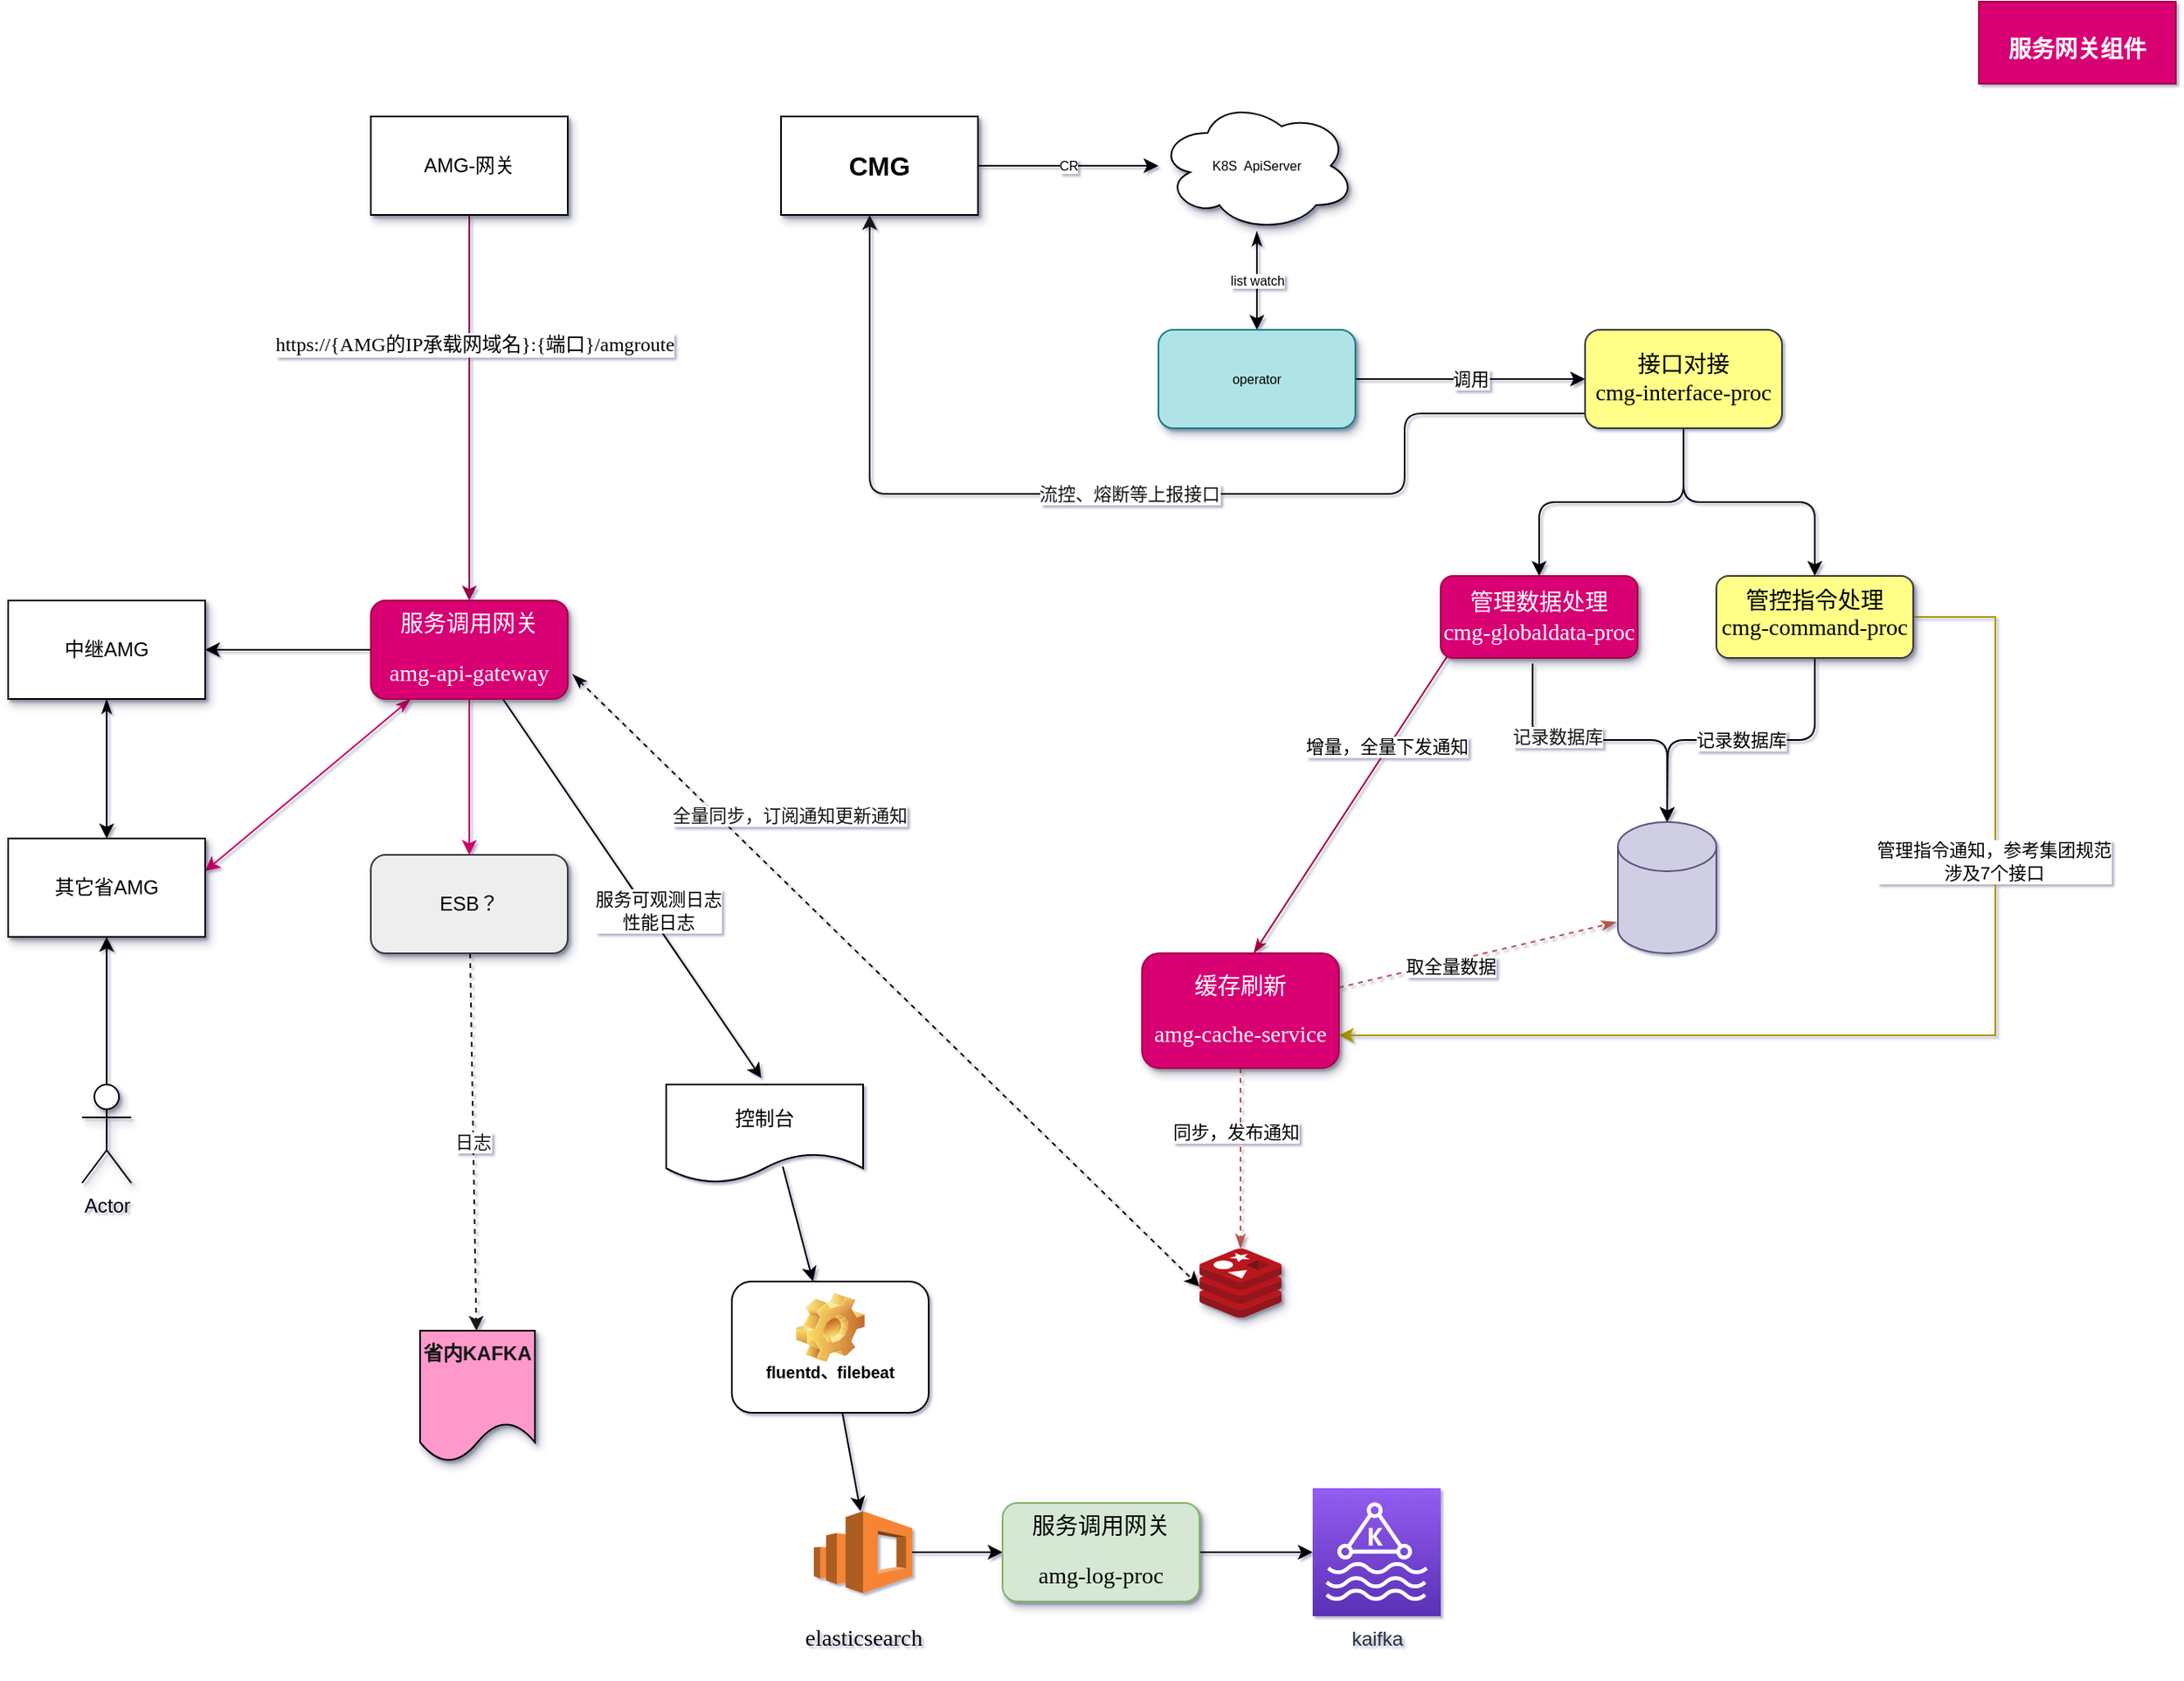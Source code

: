 <mxfile version="14.9.0" type="github" pages="7">
  <diagram id="7QcvH00Ai8PCEHtqAPEW" name="微服务调用流程">
    <mxGraphModel dx="2088" dy="482" grid="1" gridSize="10" guides="1" tooltips="1" connect="0" arrows="1" fold="1" page="1" pageScale="1" pageWidth="980" pageHeight="690" math="0" shadow="1">
      <root>
        <mxCell id="hdogqXHSBpEaAjrL4_Qm-0" />
        <mxCell id="hdogqXHSBpEaAjrL4_Qm-1" parent="hdogqXHSBpEaAjrL4_Qm-0" />
        <mxCell id="zKTPC_A6eEu45X3fTq7L-4" value="CR" style="edgeStyle=none;rounded=0;orthogonalLoop=1;jettySize=auto;html=1;fontFamily=Helvetica;fontSize=8;" parent="hdogqXHSBpEaAjrL4_Qm-1" source="zKTPC_A6eEu45X3fTq7L-0" target="zKTPC_A6eEu45X3fTq7L-3" edge="1">
          <mxGeometry relative="1" as="geometry" />
        </mxCell>
        <mxCell id="zKTPC_A6eEu45X3fTq7L-0" value="&lt;h1&gt;CMG&lt;/h1&gt;" style="rounded=0;whiteSpace=wrap;html=1;shadow=1;fontFamily=Helvetica;fontSize=8;align=center;" parent="hdogqXHSBpEaAjrL4_Qm-1" vertex="1">
          <mxGeometry x="-50" y="80" width="120" height="60" as="geometry" />
        </mxCell>
        <mxCell id="zKTPC_A6eEu45X3fTq7L-7" value="list watch" style="edgeStyle=none;rounded=0;orthogonalLoop=1;jettySize=auto;html=1;fontFamily=Helvetica;fontSize=8;startArrow=classicThin;startFill=1;" parent="hdogqXHSBpEaAjrL4_Qm-1" source="zKTPC_A6eEu45X3fTq7L-3" target="zKTPC_A6eEu45X3fTq7L-5" edge="1">
          <mxGeometry relative="1" as="geometry">
            <mxPoint x="290" y="260" as="targetPoint" />
          </mxGeometry>
        </mxCell>
        <mxCell id="zKTPC_A6eEu45X3fTq7L-3" value="&lt;span&gt;K8S&amp;nbsp; ApiServer&lt;/span&gt;" style="ellipse;shape=cloud;whiteSpace=wrap;html=1;rounded=0;shadow=1;fontSize=8;" parent="hdogqXHSBpEaAjrL4_Qm-1" vertex="1">
          <mxGeometry x="180" y="70" width="120" height="80" as="geometry" />
        </mxCell>
        <mxCell id="84nE5ot_cG_BJnyZ2Ct3-1" value="" style="edgeStyle=orthogonalEdgeStyle;curved=0;rounded=1;sketch=0;orthogonalLoop=1;jettySize=auto;html=1;exitX=0.467;exitY=1.067;exitDx=0;exitDy=0;exitPerimeter=0;" parent="hdogqXHSBpEaAjrL4_Qm-1" source="cLjiAWQgn1-5IM3SHc4H-0" target="84nE5ot_cG_BJnyZ2Ct3-0" edge="1">
          <mxGeometry relative="1" as="geometry" />
        </mxCell>
        <mxCell id="ZomJhwY5Qn4O2pSg4ZhM-9" value="记录数据库" style="edgeLabel;html=1;align=center;verticalAlign=middle;resizable=0;points=[];fontColor=#141414;" parent="84nE5ot_cG_BJnyZ2Ct3-1" vertex="1" connectable="0">
          <mxGeometry x="-0.31" y="2" relative="1" as="geometry">
            <mxPoint as="offset" />
          </mxGeometry>
        </mxCell>
        <mxCell id="REnGQltveiTFZSzDhmxL-0" value="调用" style="edgeStyle=none;curved=1;sketch=0;orthogonalLoop=1;jettySize=auto;html=1;startArrow=none;startFill=0;" parent="hdogqXHSBpEaAjrL4_Qm-1" source="zKTPC_A6eEu45X3fTq7L-5" target="UfGcfgyKQdFJ5vjehDNS-1" edge="1">
          <mxGeometry relative="1" as="geometry" />
        </mxCell>
        <mxCell id="zKTPC_A6eEu45X3fTq7L-5" value="operator" style="rounded=1;whiteSpace=wrap;html=1;shadow=1;fontFamily=Helvetica;fontSize=8;align=center;fillColor=#b0e3e6;strokeColor=#0e8088;" parent="hdogqXHSBpEaAjrL4_Qm-1" vertex="1">
          <mxGeometry x="180" y="210" width="120" height="60" as="geometry" />
        </mxCell>
        <mxCell id="84nE5ot_cG_BJnyZ2Ct3-0" value="" style="shape=cylinder3;whiteSpace=wrap;html=1;boundedLbl=1;backgroundOutline=1;size=15;rounded=0;sketch=0;fillColor=#d0cee2;strokeColor=#56517e;" parent="hdogqXHSBpEaAjrL4_Qm-1" vertex="1">
          <mxGeometry x="460" y="510" width="60" height="80" as="geometry" />
        </mxCell>
        <mxCell id="58FKScHTOD0fjgMbz1a8-3" value="" style="edgeStyle=none;rounded=1;sketch=0;orthogonalLoop=1;jettySize=auto;html=1;strokeColor=#99004D;" parent="hdogqXHSBpEaAjrL4_Qm-1" source="84nE5ot_cG_BJnyZ2Ct3-4" target="58FKScHTOD0fjgMbz1a8-2" edge="1">
          <mxGeometry relative="1" as="geometry" />
        </mxCell>
        <mxCell id="9cWwLL8GZN13nF_U3lui-0" value="&lt;span style=&quot;font-size: 9pt&quot;&gt;&lt;font face=&quot;Times New Roman&quot;&gt;https://&lt;/font&gt;&lt;/span&gt;&lt;span style=&quot;font-size: 9pt ; font-family: &amp;#34;times new roman&amp;#34;&quot;&gt;{&lt;/span&gt;&lt;span style=&quot;font-size: 9pt&quot;&gt;&lt;font face=&quot;Times New Roman&quot;&gt;AMG&lt;/font&gt;&lt;font face=&quot;宋体&quot;&gt;的&lt;/font&gt;&lt;/span&gt;&lt;span style=&quot;font-size: 9pt ; font-family: &amp;#34;times new roman&amp;#34;&quot;&gt;IP&lt;font face=&quot;宋体&quot;&gt;承载网域名&lt;/font&gt;&lt;font face=&quot;Times New Roman&quot;&gt;}:{&lt;/font&gt;&lt;/span&gt;&lt;span style=&quot;font-size: 9pt&quot;&gt;&lt;font face=&quot;宋体&quot;&gt;端口&lt;/font&gt;&lt;/span&gt;&lt;span style=&quot;font-size: 9pt ; font-family: &amp;#34;times new roman&amp;#34;&quot;&gt;}&lt;/span&gt;&lt;span style=&quot;font-size: 9pt&quot;&gt;&lt;font face=&quot;Times New Roman&quot;&gt;/&lt;/font&gt;&lt;/span&gt;&lt;span style=&quot;font-size: 9pt ; font-family: &amp;#34;times new roman&amp;#34;&quot;&gt;amg&lt;/span&gt;&lt;span style=&quot;font-size: 9pt&quot;&gt;&lt;font face=&quot;Times New Roman&quot;&gt;route&lt;/font&gt;&lt;/span&gt;" style="edgeLabel;html=1;align=center;verticalAlign=middle;resizable=0;points=[];" parent="58FKScHTOD0fjgMbz1a8-3" vertex="1" connectable="0">
          <mxGeometry x="-0.328" y="3" relative="1" as="geometry">
            <mxPoint as="offset" />
          </mxGeometry>
        </mxCell>
        <mxCell id="84nE5ot_cG_BJnyZ2Ct3-4" value="AMG-网关" style="rounded=0;whiteSpace=wrap;html=1;sketch=0;shadow=1;" parent="hdogqXHSBpEaAjrL4_Qm-1" vertex="1">
          <mxGeometry x="-300" y="80" width="120" height="60" as="geometry" />
        </mxCell>
        <mxCell id="58FKScHTOD0fjgMbz1a8-0" value="&lt;font face=&quot;宋体&quot;&gt;流控、熔断等上报接口&lt;/font&gt;" style="endArrow=classic;html=1;entryX=0.45;entryY=1;entryDx=0;entryDy=0;entryPerimeter=0;edgeStyle=orthogonalEdgeStyle;fontColor=#141414;strokeColor=#141414;exitX=0;exitY=0.85;exitDx=0;exitDy=0;exitPerimeter=0;" parent="hdogqXHSBpEaAjrL4_Qm-1" source="UfGcfgyKQdFJ5vjehDNS-1" target="zKTPC_A6eEu45X3fTq7L-0" edge="1">
          <mxGeometry width="50" height="50" relative="1" as="geometry">
            <mxPoint x="348" y="388" as="sourcePoint" />
            <mxPoint x="20" y="150" as="targetPoint" />
            <Array as="points">
              <mxPoint x="330" y="261" />
              <mxPoint x="330" y="310" />
              <mxPoint x="4" y="310" />
            </Array>
          </mxGeometry>
        </mxCell>
        <mxCell id="58FKScHTOD0fjgMbz1a8-12" value="" style="edgeStyle=none;rounded=1;sketch=0;orthogonalLoop=1;jettySize=auto;html=1;startArrow=classicThin;startFill=1;strokeColor=#CC0066;entryX=1;entryY=0.333;entryDx=0;entryDy=0;entryPerimeter=0;" parent="hdogqXHSBpEaAjrL4_Qm-1" source="58FKScHTOD0fjgMbz1a8-2" target="58FKScHTOD0fjgMbz1a8-13" edge="1">
          <mxGeometry relative="1" as="geometry" />
        </mxCell>
        <mxCell id="5svcY1SSpPLeqzfkWsX5-5" value="" style="edgeStyle=none;curved=1;sketch=0;orthogonalLoop=1;jettySize=auto;html=1;startArrow=none;startFill=0;strokeColor=#CC0066;" parent="hdogqXHSBpEaAjrL4_Qm-1" source="58FKScHTOD0fjgMbz1a8-2" target="5svcY1SSpPLeqzfkWsX5-3" edge="1">
          <mxGeometry relative="1" as="geometry" />
        </mxCell>
        <mxCell id="qbtHAzbWiTw2XCngsW65-0" value="" style="edgeStyle=orthogonalEdgeStyle;rounded=0;orthogonalLoop=1;jettySize=auto;html=1;" parent="hdogqXHSBpEaAjrL4_Qm-1" source="58FKScHTOD0fjgMbz1a8-2" target="58FKScHTOD0fjgMbz1a8-11" edge="1">
          <mxGeometry relative="1" as="geometry" />
        </mxCell>
        <mxCell id="M-EyPziNG2Blq2eSsAo_-6" style="edgeStyle=none;rounded=0;orthogonalLoop=1;jettySize=auto;html=1;entryX=0.483;entryY=-0.067;entryDx=0;entryDy=0;entryPerimeter=0;" parent="hdogqXHSBpEaAjrL4_Qm-1" source="58FKScHTOD0fjgMbz1a8-2" target="M-EyPziNG2Blq2eSsAo_-4" edge="1">
          <mxGeometry relative="1" as="geometry" />
        </mxCell>
        <mxCell id="M-EyPziNG2Blq2eSsAo_-7" value="服务可观测日志&lt;br&gt;性能日志" style="edgeLabel;html=1;align=center;verticalAlign=middle;resizable=0;points=[];" parent="M-EyPziNG2Blq2eSsAo_-6" vertex="1" connectable="0">
          <mxGeometry x="0.141" y="5" relative="1" as="geometry">
            <mxPoint as="offset" />
          </mxGeometry>
        </mxCell>
        <mxCell id="58FKScHTOD0fjgMbz1a8-2" value="&lt;p class=&quot;MsoNormal&quot;&gt;&lt;span style=&quot;font-family: &amp;#34;times new roman&amp;#34; ; font-size: 10.5pt&quot;&gt;&lt;font face=&quot;宋体&quot;&gt;服务调用网关&lt;/font&gt;&lt;/span&gt;&lt;/p&gt;&lt;p class=&quot;MsoNormal&quot;&gt;&lt;span style=&quot;font-size: 10.5pt&quot;&gt;&lt;font face=&quot;Times New Roman&quot;&gt;amg-api-gateway&lt;/font&gt;&lt;/span&gt;&lt;/p&gt;" style="rounded=1;whiteSpace=wrap;html=1;sketch=0;shadow=1;fillColor=#d80073;strokeColor=#A50040;fontColor=#ffffff;" parent="hdogqXHSBpEaAjrL4_Qm-1" vertex="1">
          <mxGeometry x="-300" y="375" width="120" height="60" as="geometry" />
        </mxCell>
        <mxCell id="5svcY1SSpPLeqzfkWsX5-1" value="" style="edgeStyle=none;curved=1;sketch=0;orthogonalLoop=1;jettySize=auto;html=1;startArrow=none;startFill=0;" parent="hdogqXHSBpEaAjrL4_Qm-1" source="58FKScHTOD0fjgMbz1a8-7" target="58FKScHTOD0fjgMbz1a8-13" edge="1">
          <mxGeometry relative="1" as="geometry" />
        </mxCell>
        <mxCell id="58FKScHTOD0fjgMbz1a8-7" value="Actor" style="shape=umlActor;verticalLabelPosition=bottom;verticalAlign=top;html=1;outlineConnect=0;rounded=1;shadow=1;glass=0;sketch=0;" parent="hdogqXHSBpEaAjrL4_Qm-1" vertex="1">
          <mxGeometry x="-476" y="670" width="30" height="60" as="geometry" />
        </mxCell>
        <mxCell id="58FKScHTOD0fjgMbz1a8-14" value="" style="edgeStyle=none;rounded=1;sketch=0;orthogonalLoop=1;jettySize=auto;html=1;startArrow=classicThin;startFill=1;" parent="hdogqXHSBpEaAjrL4_Qm-1" source="58FKScHTOD0fjgMbz1a8-11" target="58FKScHTOD0fjgMbz1a8-13" edge="1">
          <mxGeometry relative="1" as="geometry" />
        </mxCell>
        <mxCell id="58FKScHTOD0fjgMbz1a8-11" value="中继AMG" style="rounded=0;whiteSpace=wrap;html=1;sketch=0;shadow=1;" parent="hdogqXHSBpEaAjrL4_Qm-1" vertex="1">
          <mxGeometry x="-521" y="375" width="120" height="60" as="geometry" />
        </mxCell>
        <mxCell id="58FKScHTOD0fjgMbz1a8-13" value="其它省AMG" style="rounded=0;whiteSpace=wrap;html=1;sketch=0;shadow=1;" parent="hdogqXHSBpEaAjrL4_Qm-1" vertex="1">
          <mxGeometry x="-521" y="520" width="120" height="60" as="geometry" />
        </mxCell>
        <mxCell id="aicW-fnA6qDHuhY_AQFV-4" value="日志" style="edgeStyle=none;sketch=0;orthogonalLoop=1;jettySize=auto;html=1;dashed=1;fontColor=#141414;startArrow=none;startFill=0;strokeColor=#141414;" parent="hdogqXHSBpEaAjrL4_Qm-1" source="5svcY1SSpPLeqzfkWsX5-3" target="aicW-fnA6qDHuhY_AQFV-3" edge="1">
          <mxGeometry relative="1" as="geometry" />
        </mxCell>
        <mxCell id="5svcY1SSpPLeqzfkWsX5-3" value="ESB？" style="rounded=1;whiteSpace=wrap;html=1;sketch=0;shadow=1;fillColor=#eeeeee;strokeColor=#36393d;" parent="hdogqXHSBpEaAjrL4_Qm-1" vertex="1">
          <mxGeometry x="-300" y="530" width="120" height="60" as="geometry" />
        </mxCell>
        <mxCell id="cLjiAWQgn1-5IM3SHc4H-4" value="" style="edgeStyle=orthogonalEdgeStyle;sketch=0;orthogonalLoop=1;jettySize=auto;html=1;startArrow=none;startFill=0;" parent="hdogqXHSBpEaAjrL4_Qm-1" source="UfGcfgyKQdFJ5vjehDNS-1" target="cLjiAWQgn1-5IM3SHc4H-1" edge="1">
          <mxGeometry relative="1" as="geometry" />
        </mxCell>
        <mxCell id="cLjiAWQgn1-5IM3SHc4H-5" value="" style="edgeStyle=orthogonalEdgeStyle;sketch=0;orthogonalLoop=1;jettySize=auto;html=1;startArrow=none;startFill=0;" parent="hdogqXHSBpEaAjrL4_Qm-1" source="UfGcfgyKQdFJ5vjehDNS-1" target="cLjiAWQgn1-5IM3SHc4H-0" edge="1">
          <mxGeometry relative="1" as="geometry" />
        </mxCell>
        <mxCell id="UfGcfgyKQdFJ5vjehDNS-1" value="&lt;span style=&quot;font-family: &amp;#34;times new roman&amp;#34; ; font-size: 10.5pt&quot;&gt;&lt;font face=&quot;宋体&quot;&gt;接口&lt;/font&gt;&lt;/span&gt;&lt;span style=&quot;font-size: 10.5pt&quot;&gt;对接&lt;/span&gt;&lt;span style=&quot;font-family: &amp;#34;times new roman&amp;#34; ; font-size: 14px&quot;&gt;&lt;br&gt;cmg-interface-proc&lt;/span&gt;" style="rounded=1;whiteSpace=wrap;html=1;sketch=0;fillColor=#ffff88;strokeColor=#36393d;" parent="hdogqXHSBpEaAjrL4_Qm-1" vertex="1">
          <mxGeometry x="440" y="210" width="120" height="60" as="geometry" />
        </mxCell>
        <mxCell id="Mm-TyVejt9eaW4gIl97c-3" value="" style="edgeStyle=none;rounded=0;orthogonalLoop=1;jettySize=auto;html=1;fontColor=#000000;endArrow=classicThin;endFill=1;entryX=0.567;entryY=0;entryDx=0;entryDy=0;entryPerimeter=0;exitX=0.033;exitY=0.98;exitDx=0;exitDy=0;exitPerimeter=0;fillColor=#d80073;strokeColor=#A50040;" parent="hdogqXHSBpEaAjrL4_Qm-1" source="cLjiAWQgn1-5IM3SHc4H-0" target="Mm-TyVejt9eaW4gIl97c-0" edge="1">
          <mxGeometry relative="1" as="geometry">
            <mxPoint x="480" y="460" as="sourcePoint" />
            <mxPoint x="205" y="650" as="targetPoint" />
          </mxGeometry>
        </mxCell>
        <mxCell id="3xuIzsQuonJBNvC21Xvo-1" value="增量，全量下发通知" style="edgeLabel;html=1;align=center;verticalAlign=middle;resizable=0;points=[];" parent="Mm-TyVejt9eaW4gIl97c-3" vertex="1" connectable="0">
          <mxGeometry x="-0.391" y="-1" relative="1" as="geometry">
            <mxPoint as="offset" />
          </mxGeometry>
        </mxCell>
        <mxCell id="cLjiAWQgn1-5IM3SHc4H-0" value="&lt;span style=&quot;font-size: 10.5pt&quot;&gt;&lt;font face=&quot;宋体&quot;&gt;&lt;font face=&quot;times new roman&quot;&gt;管理数据处理&lt;/font&gt;&lt;br&gt;&lt;/font&gt;&lt;/span&gt;&lt;span style=&quot;font-size: 10.5pt&quot;&gt;&lt;font face=&quot;Times New Roman&quot;&gt;cmg&lt;/font&gt;&lt;/span&gt;&lt;span style=&quot;font-family: &amp;#34;times new roman&amp;#34; ; font-size: 10.5pt&quot;&gt;-globaldata-proc&lt;br&gt;&lt;/span&gt;" style="rounded=1;shadow=1;glass=0;sketch=0;horizontal=1;verticalAlign=middle;whiteSpace=wrap;labelBackgroundColor=none;html=1;fillColor=#d80073;strokeColor=#A50040;fontColor=#ffffff;" parent="hdogqXHSBpEaAjrL4_Qm-1" vertex="1">
          <mxGeometry x="352" y="360" width="120" height="50" as="geometry" />
        </mxCell>
        <mxCell id="cLjiAWQgn1-5IM3SHc4H-3" value="记录数据库" style="sketch=0;orthogonalLoop=1;jettySize=auto;html=1;startArrow=none;startFill=0;exitX=0.5;exitY=1;exitDx=0;exitDy=0;exitPerimeter=0;edgeStyle=orthogonalEdgeStyle;" parent="hdogqXHSBpEaAjrL4_Qm-1" source="cLjiAWQgn1-5IM3SHc4H-1" edge="1">
          <mxGeometry relative="1" as="geometry">
            <mxPoint x="490" y="510" as="targetPoint" />
          </mxGeometry>
        </mxCell>
        <mxCell id="M-EyPziNG2Blq2eSsAo_-2" value="" style="edgeStyle=orthogonalEdgeStyle;rounded=0;orthogonalLoop=1;jettySize=auto;html=1;entryX=1;entryY=0.714;entryDx=0;entryDy=0;entryPerimeter=0;fillColor=#e3c800;strokeColor=#B09500;" parent="hdogqXHSBpEaAjrL4_Qm-1" source="cLjiAWQgn1-5IM3SHc4H-1" target="Mm-TyVejt9eaW4gIl97c-0" edge="1">
          <mxGeometry relative="1" as="geometry">
            <mxPoint x="720" y="385" as="targetPoint" />
            <Array as="points">
              <mxPoint x="690" y="385" />
              <mxPoint x="690" y="640" />
            </Array>
          </mxGeometry>
        </mxCell>
        <mxCell id="M-EyPziNG2Blq2eSsAo_-3" value="管理指令通知，参考集团规范&lt;br&gt;涉及7个接口" style="edgeLabel;html=1;align=center;verticalAlign=middle;resizable=0;points=[];" parent="M-EyPziNG2Blq2eSsAo_-2" vertex="1" connectable="0">
          <mxGeometry x="-0.435" y="-1" relative="1" as="geometry">
            <mxPoint as="offset" />
          </mxGeometry>
        </mxCell>
        <mxCell id="cLjiAWQgn1-5IM3SHc4H-1" value="&lt;span style=&quot;font-family: &amp;#34;helvetica&amp;#34; ; font-size: 10.5pt&quot;&gt;管控指令处理&lt;br&gt;&lt;/span&gt;&lt;span style=&quot;font-family: &amp;#34;times new roman&amp;#34; ; font-size: 10.5pt&quot;&gt;cmg-command-proc&lt;/span&gt;" style="rounded=1;shadow=1;glass=0;sketch=0;horizontal=1;verticalAlign=top;whiteSpace=wrap;labelBackgroundColor=none;html=1;fillColor=#ffff88;strokeColor=#36393d;align=center;" parent="hdogqXHSBpEaAjrL4_Qm-1" vertex="1">
          <mxGeometry x="520" y="360" width="120" height="50" as="geometry" />
        </mxCell>
        <mxCell id="fuknoj8fPmJn_HlXlpeP-2" value="" style="aspect=fixed;html=1;points=[];align=center;image;fontSize=12;image=img/lib/mscae/Cache_Redis_Product.svg;rounded=1;shadow=1;glass=0;pointerEvents=0;fillColor=none;gradientColor=none;" parent="hdogqXHSBpEaAjrL4_Qm-1" vertex="1">
          <mxGeometry x="205" y="770" width="50" height="42" as="geometry" />
        </mxCell>
        <mxCell id="58FKScHTOD0fjgMbz1a8-1" value="" style="rounded=1;sketch=0;orthogonalLoop=1;jettySize=auto;html=1;startArrow=classicThin;startFill=1;dashed=1;exitX=1.025;exitY=0.75;exitDx=0;exitDy=0;exitPerimeter=0;entryX=0;entryY=0.548;entryDx=0;entryDy=0;entryPerimeter=0;elbow=vertical;" parent="hdogqXHSBpEaAjrL4_Qm-1" source="58FKScHTOD0fjgMbz1a8-2" target="fuknoj8fPmJn_HlXlpeP-2" edge="1">
          <mxGeometry relative="1" as="geometry">
            <mxPoint x="-170" y="420" as="sourcePoint" />
            <mxPoint x="171" y="650" as="targetPoint" />
          </mxGeometry>
        </mxCell>
        <mxCell id="ZomJhwY5Qn4O2pSg4ZhM-11" value="&lt;span style=&quot;color: rgb(20 , 20 , 20) ; font-family: &amp;#34;helvetica&amp;#34; ; font-size: 11px ; font-style: normal ; font-weight: 400 ; letter-spacing: normal ; text-align: center ; text-indent: 0px ; text-transform: none ; word-spacing: 0px ; background-color: rgb(255 , 255 , 255) ; display: inline ; float: none&quot;&gt;全量同步，&lt;/span&gt;&lt;span style=&quot;font-family: &amp;#34;helvetica&amp;#34;&quot;&gt;订阅通知更新通知&lt;/span&gt;" style="edgeLabel;html=1;align=center;verticalAlign=middle;resizable=0;points=[];fontColor=#141414;" parent="58FKScHTOD0fjgMbz1a8-1" vertex="1" connectable="0">
          <mxGeometry x="0.498" y="-1" relative="1" as="geometry">
            <mxPoint x="-154" y="-194" as="offset" />
          </mxGeometry>
        </mxCell>
        <mxCell id="aicW-fnA6qDHuhY_AQFV-3" value="&lt;b&gt;省内KAFKA&lt;/b&gt;" style="shape=document;whiteSpace=wrap;html=1;boundedLbl=1;rounded=1;shadow=1;glass=0;pointerEvents=0;fontColor=#141414;fillColor=#FF99CC;gradientColor=none;align=center;verticalAlign=top;" parent="hdogqXHSBpEaAjrL4_Qm-1" vertex="1">
          <mxGeometry x="-270" y="820" width="70" height="80" as="geometry" />
        </mxCell>
        <mxCell id="Mm-TyVejt9eaW4gIl97c-1" value="" style="rounded=0;orthogonalLoop=1;jettySize=auto;html=1;fontColor=#000000;endArrow=classicThin;endFill=1;entryX=-0.017;entryY=0.763;entryDx=0;entryDy=0;entryPerimeter=0;dashed=1;fillColor=#f8cecc;strokeColor=#b85450;" parent="hdogqXHSBpEaAjrL4_Qm-1" source="Mm-TyVejt9eaW4gIl97c-0" target="84nE5ot_cG_BJnyZ2Ct3-0" edge="1">
          <mxGeometry relative="1" as="geometry" />
        </mxCell>
        <mxCell id="3xuIzsQuonJBNvC21Xvo-0" value="取全量数据" style="edgeLabel;html=1;align=center;verticalAlign=middle;resizable=0;points=[];" parent="Mm-TyVejt9eaW4gIl97c-1" vertex="1" connectable="0">
          <mxGeometry x="-0.204" y="-3" relative="1" as="geometry">
            <mxPoint as="offset" />
          </mxGeometry>
        </mxCell>
        <mxCell id="Mm-TyVejt9eaW4gIl97c-2" value="" style="edgeStyle=none;rounded=0;orthogonalLoop=1;jettySize=auto;html=1;fontColor=#000000;endArrow=classicThin;endFill=1;dashed=1;fillColor=#f8cecc;strokeColor=#b85450;" parent="hdogqXHSBpEaAjrL4_Qm-1" source="Mm-TyVejt9eaW4gIl97c-0" target="fuknoj8fPmJn_HlXlpeP-2" edge="1">
          <mxGeometry relative="1" as="geometry" />
        </mxCell>
        <mxCell id="3xuIzsQuonJBNvC21Xvo-4" value="同步，发布通知" style="edgeLabel;html=1;align=center;verticalAlign=middle;resizable=0;points=[];" parent="Mm-TyVejt9eaW4gIl97c-2" vertex="1" connectable="0">
          <mxGeometry x="-0.3" y="-3" relative="1" as="geometry">
            <mxPoint as="offset" />
          </mxGeometry>
        </mxCell>
        <mxCell id="Mm-TyVejt9eaW4gIl97c-0" value="&lt;p class=&quot;MsoNormal&quot;&gt;&lt;span style=&quot;font-size: 10.5pt&quot;&gt;缓存刷新&lt;/span&gt;&lt;br&gt;&lt;/p&gt;&lt;p class=&quot;MsoNormal&quot;&gt;&lt;span style=&quot;font-size: 10.5pt&quot;&gt;&lt;font face=&quot;Times New Roman&quot;&gt;amg-cache&lt;/font&gt;&lt;/span&gt;&lt;span style=&quot;font-family: &amp;#34;times new roman&amp;#34; ; font-size: 10.5pt&quot;&gt;-&lt;/span&gt;&lt;span style=&quot;font-size: 10.5pt&quot;&gt;&lt;font face=&quot;Times New Roman&quot;&gt;service&lt;/font&gt;&lt;/span&gt;&lt;/p&gt;" style="rounded=1;shadow=1;glass=0;sketch=0;horizontal=1;verticalAlign=middle;whiteSpace=wrap;labelBackgroundColor=none;html=1;fillColor=#d80073;strokeColor=#A50040;fontColor=#ffffff;" parent="hdogqXHSBpEaAjrL4_Qm-1" vertex="1">
          <mxGeometry x="170" y="590" width="120" height="70" as="geometry" />
        </mxCell>
        <mxCell id="M-EyPziNG2Blq2eSsAo_-0" value="&lt;h3&gt;&lt;span style=&quot;font-family: &amp;#34;times new roman&amp;#34; ; font-size: 10.5pt&quot;&gt;&lt;font face=&quot;宋体&quot;&gt;服务网关组件&lt;/font&gt;&lt;/span&gt;&lt;/h3&gt;&lt;p class=&quot;MsoNormal&quot;&gt;&lt;br&gt;&lt;/p&gt;" style="rounded=0;whiteSpace=wrap;html=1;fillColor=#d80073;strokeColor=#A50040;fontColor=#ffffff;verticalAlign=top;horizontal=1;" parent="hdogqXHSBpEaAjrL4_Qm-1" vertex="1">
          <mxGeometry x="680" y="10" width="120" height="50" as="geometry" />
        </mxCell>
        <mxCell id="M-EyPziNG2Blq2eSsAo_-11" value="" style="edgeStyle=none;rounded=0;orthogonalLoop=1;jettySize=auto;html=1;strokeColor=#000000;exitX=0.592;exitY=0.833;exitDx=0;exitDy=0;exitPerimeter=0;" parent="hdogqXHSBpEaAjrL4_Qm-1" source="M-EyPziNG2Blq2eSsAo_-4" target="M-EyPziNG2Blq2eSsAo_-10" edge="1">
          <mxGeometry relative="1" as="geometry" />
        </mxCell>
        <mxCell id="M-EyPziNG2Blq2eSsAo_-4" value="控制台" style="shape=document;whiteSpace=wrap;html=1;boundedLbl=1;verticalAlign=middle;" parent="hdogqXHSBpEaAjrL4_Qm-1" vertex="1">
          <mxGeometry x="-120" y="670" width="120" height="60" as="geometry" />
        </mxCell>
        <mxCell id="M-EyPziNG2Blq2eSsAo_-14" value="" style="edgeStyle=none;rounded=0;orthogonalLoop=1;jettySize=auto;html=1;strokeColor=#000000;" parent="hdogqXHSBpEaAjrL4_Qm-1" source="M-EyPziNG2Blq2eSsAo_-10" edge="1">
          <mxGeometry relative="1" as="geometry">
            <mxPoint x="-1.579" y="930" as="targetPoint" />
          </mxGeometry>
        </mxCell>
        <mxCell id="M-EyPziNG2Blq2eSsAo_-10" value="&lt;p class=&quot;MsoNormal&quot;&gt;&lt;font style=&quot;font-size: 10px&quot;&gt;fluentd、filebeat&lt;/font&gt;&lt;/p&gt;" style="label;whiteSpace=wrap;html=1;align=center;verticalAlign=bottom;spacingLeft=0;spacingBottom=4;imageAlign=center;imageVerticalAlign=top;image=img/clipart/Gear_128x128.png" parent="hdogqXHSBpEaAjrL4_Qm-1" vertex="1">
          <mxGeometry x="-80" y="790" width="120" height="80" as="geometry" />
        </mxCell>
        <mxCell id="M-EyPziNG2Blq2eSsAo_-17" value="" style="edgeStyle=none;rounded=0;orthogonalLoop=1;jettySize=auto;html=1;strokeColor=#000000;" parent="hdogqXHSBpEaAjrL4_Qm-1" source="M-EyPziNG2Blq2eSsAo_-15" target="M-EyPziNG2Blq2eSsAo_-16" edge="1">
          <mxGeometry relative="1" as="geometry" />
        </mxCell>
        <mxCell id="M-EyPziNG2Blq2eSsAo_-15" value="&lt;p class=&quot;MsoNormal&quot;&gt;&lt;span style=&quot;font-size: 10.5pt&quot;&gt;&lt;font face=&quot;Times New Roman&quot;&gt;e&lt;/font&gt;&lt;/span&gt;&lt;span style=&quot;font-family: &amp;#34;times new roman&amp;#34; ; font-size: 10.5pt&quot;&gt;lasticsearch&lt;/span&gt;&lt;br&gt;&lt;/p&gt;" style="outlineConnect=0;dashed=0;verticalLabelPosition=bottom;verticalAlign=top;align=center;html=1;shape=mxgraph.aws3.elasticsearch_service;fillColor=#F58534;gradientColor=none;" parent="hdogqXHSBpEaAjrL4_Qm-1" vertex="1">
          <mxGeometry x="-30" y="930" width="60" height="50" as="geometry" />
        </mxCell>
        <mxCell id="M-EyPziNG2Blq2eSsAo_-19" value="" style="edgeStyle=none;rounded=0;orthogonalLoop=1;jettySize=auto;html=1;strokeColor=#000000;" parent="hdogqXHSBpEaAjrL4_Qm-1" source="M-EyPziNG2Blq2eSsAo_-16" target="M-EyPziNG2Blq2eSsAo_-18" edge="1">
          <mxGeometry relative="1" as="geometry" />
        </mxCell>
        <mxCell id="M-EyPziNG2Blq2eSsAo_-16" value="&lt;p class=&quot;MsoNormal&quot;&gt;&lt;span style=&quot;font-family: &amp;#34;times new roman&amp;#34; ; font-size: 10.5pt&quot;&gt;&lt;font face=&quot;宋体&quot;&gt;服务调用网关&lt;/font&gt;&lt;/span&gt;&lt;/p&gt;&lt;p class=&quot;MsoNormal&quot;&gt;&lt;span style=&quot;font-family: &amp;#34;times new roman&amp;#34; ; font-size: 10.5pt&quot;&gt;amg-&lt;/span&gt;&lt;span style=&quot;font-size: 10.5pt&quot;&gt;&lt;font face=&quot;Times New Roman&quot;&gt;log&lt;/font&gt;&lt;/span&gt;&lt;span style=&quot;font-family: &amp;#34;times new roman&amp;#34; ; font-size: 10.5pt&quot;&gt;-&lt;/span&gt;&lt;span style=&quot;font-size: 10.5pt&quot;&gt;&lt;font face=&quot;Times New Roman&quot;&gt;proc&lt;/font&gt;&lt;/span&gt;&lt;/p&gt;" style="rounded=1;whiteSpace=wrap;html=1;sketch=0;shadow=1;fillColor=#d5e8d4;strokeColor=#82b366;" parent="hdogqXHSBpEaAjrL4_Qm-1" vertex="1">
          <mxGeometry x="85" y="925" width="120" height="60" as="geometry" />
        </mxCell>
        <mxCell id="M-EyPziNG2Blq2eSsAo_-18" value="kaifka" style="points=[[0,0,0],[0.25,0,0],[0.5,0,0],[0.75,0,0],[1,0,0],[0,1,0],[0.25,1,0],[0.5,1,0],[0.75,1,0],[1,1,0],[0,0.25,0],[0,0.5,0],[0,0.75,0],[1,0.25,0],[1,0.5,0],[1,0.75,0]];outlineConnect=0;fontColor=#232F3E;gradientColor=#945DF2;gradientDirection=north;fillColor=#5A30B5;strokeColor=#ffffff;dashed=0;verticalLabelPosition=bottom;verticalAlign=top;align=center;html=1;fontSize=12;fontStyle=0;aspect=fixed;shape=mxgraph.aws4.resourceIcon;resIcon=mxgraph.aws4.managed_streaming_for_kafka;" parent="hdogqXHSBpEaAjrL4_Qm-1" vertex="1">
          <mxGeometry x="274" y="916" width="78" height="78" as="geometry" />
        </mxCell>
      </root>
    </mxGraphModel>
  </diagram>
  <diagram id="H5ks0xH23TNfroaOrBWy" name="微服务拆分">
    <mxGraphModel dx="1108" dy="482" grid="1" gridSize="10" guides="1" tooltips="1" connect="1" arrows="1" fold="1" page="1" pageScale="1" pageWidth="980" pageHeight="690" math="0" shadow="0">
      <root>
        <mxCell id="OC57HQLg-QQ5nuB7Cv97-0" />
        <mxCell id="OC57HQLg-QQ5nuB7Cv97-1" parent="OC57HQLg-QQ5nuB7Cv97-0" />
        <mxCell id="09s9zTgrB_8HDkS8ZG6S-0" value="&lt;p class=&quot;MsoNormal&quot;&gt;&lt;b&gt;&lt;font face=&quot;Courier New&quot; style=&quot;font-size: 18px&quot;&gt;服务网关组件&lt;/font&gt;&lt;/b&gt;&lt;/p&gt;" style="rounded=0;whiteSpace=wrap;html=1;shadow=1;glass=0;pointerEvents=0;fillColor=#cce5ff;verticalAlign=top;strokeColor=#36393d;" parent="OC57HQLg-QQ5nuB7Cv97-1" vertex="1">
          <mxGeometry x="50" y="10" width="590" height="150" as="geometry" />
        </mxCell>
        <mxCell id="4jJnBZCPFhitQu8RjMwX-7" value="&lt;p class=&quot;MsoNormal&quot;&gt;&lt;b&gt;&lt;span style=&quot;font-family: &amp;#34;times new roman&amp;#34; ; font-size: 10.5pt&quot;&gt;&lt;font face=&quot;宋体&quot;&gt;能力治理&lt;/font&gt;&lt;/span&gt;&lt;span style=&quot;font-size: 10.5pt&quot;&gt;类&lt;/span&gt;&lt;span style=&quot;font-family: &amp;#34;times new roman&amp;#34; ; font-size: 10.5pt&quot;&gt;&lt;font face=&quot;宋体&quot;&gt;微服务&lt;/font&gt;&lt;/span&gt;&lt;/b&gt;&lt;/p&gt;" style="rounded=0;whiteSpace=wrap;html=1;shadow=1;glass=0;pointerEvents=0;fillColor=#cce5ff;verticalAlign=top;strokeColor=#36393d;" parent="OC57HQLg-QQ5nuB7Cv97-1" vertex="1">
          <mxGeometry x="40" y="205" width="490" height="150" as="geometry" />
        </mxCell>
        <mxCell id="4jJnBZCPFhitQu8RjMwX-0" value="&lt;p class=&quot;MsoNormal&quot;&gt;&lt;span style=&quot;font-family: &amp;#34;times new roman&amp;#34; ; font-size: 10.5pt&quot;&gt;&lt;font face=&quot;宋体&quot;&gt;服务调用网关&lt;/font&gt;&lt;/span&gt;&lt;/p&gt;&lt;p class=&quot;MsoNormal&quot;&gt;&lt;span style=&quot;font-size: 10.5pt&quot;&gt;&lt;font face=&quot;Times New Roman&quot;&gt;amg-api-gateway&lt;/font&gt;&lt;/span&gt;&lt;/p&gt;" style="rounded=1;shadow=1;glass=0;sketch=0;horizontal=1;verticalAlign=middle;whiteSpace=wrap;labelBackgroundColor=none;html=1;" parent="OC57HQLg-QQ5nuB7Cv97-1" vertex="1">
          <mxGeometry x="70" y="50" width="110" height="80" as="geometry" />
        </mxCell>
        <mxCell id="4jJnBZCPFhitQu8RjMwX-1" value="&lt;p class=&quot;MsoNormal&quot;&gt;&lt;span style=&quot;font-family: &amp;#34;times new roman&amp;#34; ; font-size: 10.5pt&quot;&gt;&lt;font face=&quot;宋体&quot;&gt;号码归属查询&lt;/font&gt;&lt;/span&gt;&lt;/p&gt;&lt;p class=&quot;MsoNormal&quot;&gt;&lt;span style=&quot;font-family: &amp;#34;times new roman&amp;#34; ; font-size: 10.5pt&quot;&gt;amg-prov-query&lt;/span&gt;&lt;/p&gt;" style="rounded=1;shadow=1;glass=0;sketch=0;horizontal=1;verticalAlign=middle;whiteSpace=wrap;labelBackgroundColor=none;html=1;" parent="OC57HQLg-QQ5nuB7Cv97-1" vertex="1">
          <mxGeometry x="210" y="55" width="110" height="75" as="geometry" />
        </mxCell>
        <mxCell id="4jJnBZCPFhitQu8RjMwX-2" value="&lt;p class=&quot;MsoNormal&quot;&gt;&lt;span style=&quot;font-size: 14px&quot;&gt;管理数据处理&lt;/span&gt;&lt;/p&gt;&lt;p class=&quot;MsoNormal&quot;&gt;&lt;span style=&quot;font-size: 10.5pt&quot;&gt;&lt;font face=&quot;Times New Roman&quot;&gt;amg&lt;/font&gt;&lt;/span&gt;&lt;span style=&quot;font-family: &amp;#34;times new roman&amp;#34; ; font-size: 10.5pt&quot;&gt;-globaldata-proc&lt;/span&gt;&lt;/p&gt;" style="rounded=1;shadow=1;glass=0;sketch=0;horizontal=1;verticalAlign=middle;whiteSpace=wrap;labelBackgroundColor=none;html=1;" parent="OC57HQLg-QQ5nuB7Cv97-1" vertex="1">
          <mxGeometry x="470" y="53.75" width="130" height="72.5" as="geometry" />
        </mxCell>
        <mxCell id="4jJnBZCPFhitQu8RjMwX-4" value="&lt;p class=&quot;MsoNormal&quot;&gt;&lt;span style=&quot;font-family: &amp;#34;times new roman&amp;#34; ; font-size: 10.5pt&quot;&gt;&lt;font face=&quot;宋体&quot;&gt;安全指令处理&lt;/font&gt;&lt;/span&gt;&lt;/p&gt;&lt;p class=&quot;MsoNormal&quot;&gt;&lt;font face=&quot;times new roman&quot;&gt;&lt;span style=&quot;font-size: 14px&quot;&gt;amg-security-proc&lt;/span&gt;&lt;/font&gt;&lt;br&gt;&lt;/p&gt;" style="rounded=1;shadow=1;glass=0;sketch=0;horizontal=1;verticalAlign=middle;whiteSpace=wrap;labelBackgroundColor=none;html=1;" parent="OC57HQLg-QQ5nuB7Cv97-1" vertex="1">
          <mxGeometry x="310" y="260" width="120" height="80" as="geometry" />
        </mxCell>
        <mxCell id="4jJnBZCPFhitQu8RjMwX-5" value="&lt;p class=&quot;MsoNormal&quot;&gt;&lt;span style=&quot;font-size: 10.5pt&quot;&gt;管控指令处理&lt;/span&gt;&lt;/p&gt;&lt;p class=&quot;MsoNormal&quot;&gt;&lt;span style=&quot;font-family: &amp;#34;times new roman&amp;#34; ; font-size: 10.5pt&quot;&gt;cmg-command-proc&lt;/span&gt;&lt;/p&gt;" style="rounded=1;shadow=1;glass=0;sketch=0;horizontal=1;verticalAlign=middle;whiteSpace=wrap;labelBackgroundColor=none;html=1;" parent="OC57HQLg-QQ5nuB7Cv97-1" vertex="1">
          <mxGeometry x="150" y="260" width="120" height="80" as="geometry" />
        </mxCell>
        <mxCell id="LLhBq4zjOfd1W-s7-cfd-0" value="&lt;p class=&quot;MsoNormal&quot;&gt;&lt;span style=&quot;font-family: &amp;#34;times new roman&amp;#34; ; font-size: 10.5pt&quot;&gt;&lt;font face=&quot;宋体&quot;&gt;&lt;b&gt;日志汇聚上报类微服务&lt;/b&gt;&lt;/font&gt;&lt;/span&gt;&lt;/p&gt;" style="rounded=0;whiteSpace=wrap;html=1;shadow=1;glass=0;pointerEvents=0;fillColor=#cce5ff;verticalAlign=top;strokeColor=#36393d;" parent="OC57HQLg-QQ5nuB7Cv97-1" vertex="1">
          <mxGeometry x="670" y="11" width="350" height="150" as="geometry" />
        </mxCell>
        <mxCell id="LLhBq4zjOfd1W-s7-cfd-4" value="&lt;p class=&quot;MsoNormal&quot;&gt;&lt;span style=&quot;font-family: &amp;#34;times new roman&amp;#34; ; font-size: 10.5pt&quot;&gt;&lt;font face=&quot;宋体&quot;&gt;&lt;b&gt;基础类微服务&lt;/b&gt;&lt;/font&gt;&lt;/span&gt;&lt;/p&gt;" style="rounded=0;whiteSpace=wrap;html=1;shadow=1;glass=0;pointerEvents=0;fillColor=#cce5ff;verticalAlign=top;strokeColor=#36393d;" parent="OC57HQLg-QQ5nuB7Cv97-1" vertex="1">
          <mxGeometry x="540" y="205" width="490" height="240" as="geometry" />
        </mxCell>
        <mxCell id="LLhBq4zjOfd1W-s7-cfd-5" value="&lt;p class=&quot;MsoNormal&quot;&gt;&lt;span style=&quot;font-size: 10.5pt&quot;&gt;容灾切换&lt;/span&gt;&lt;/p&gt;&lt;p class=&quot;MsoNormal&quot;&gt;&lt;span style=&quot;font-family: &amp;#34;times new roman&amp;#34; ; font-size: 10.5pt&quot;&gt;base-failover-proc&lt;/span&gt;&lt;/p&gt;" style="rounded=1;shadow=1;glass=0;sketch=0;horizontal=1;verticalAlign=middle;whiteSpace=wrap;labelBackgroundColor=none;html=1;" parent="OC57HQLg-QQ5nuB7Cv97-1" vertex="1">
          <mxGeometry x="580" y="305" width="120" height="80" as="geometry" />
        </mxCell>
        <mxCell id="LLhBq4zjOfd1W-s7-cfd-6" value="&lt;p class=&quot;MsoNormal&quot;&gt;&lt;span style=&quot;font-size: 10.5pt&quot;&gt;本地服务注册&lt;/span&gt;&lt;/p&gt;&lt;p class=&quot;MsoNormal&quot;&gt;&lt;span style=&quot;font-family: &amp;#34;times new roman&amp;#34; ; font-size: 10.5pt&quot;&gt;base-localservice-manage&lt;/span&gt;&lt;/p&gt;" style="rounded=1;shadow=1;glass=0;sketch=0;horizontal=1;verticalAlign=middle;whiteSpace=wrap;labelBackgroundColor=none;html=1;" parent="OC57HQLg-QQ5nuB7Cv97-1" vertex="1">
          <mxGeometry x="725" y="305" width="120" height="80" as="geometry" />
        </mxCell>
        <mxCell id="LLhBq4zjOfd1W-s7-cfd-7" value="&lt;p class=&quot;MsoNormal&quot;&gt;&lt;span style=&quot;font-size: 10.5pt&quot;&gt;监控告警&lt;/span&gt;&lt;/p&gt;&lt;p class=&quot;MsoNormal&quot;&gt;&lt;span style=&quot;font-family: &amp;#34;times new roman&amp;#34; ; font-size: 10.5pt&quot;&gt;base-monitor-proc&lt;/span&gt;&lt;/p&gt;" style="rounded=1;shadow=1;glass=0;sketch=0;horizontal=1;verticalAlign=middle;whiteSpace=wrap;labelBackgroundColor=none;html=1;" parent="OC57HQLg-QQ5nuB7Cv97-1" vertex="1">
          <mxGeometry x="870" y="305" width="120" height="80" as="geometry" />
        </mxCell>
        <mxCell id="M58M7HaOuuOlmS8-7J4D-0" value="&lt;p class=&quot;MsoNormal&quot;&gt;&lt;span style=&quot;font-size: 10.5pt&quot;&gt;缓存微服务&lt;/span&gt;&lt;br&gt;&lt;/p&gt;&lt;span style=&quot;font-size: 10.5pt&quot;&gt;&lt;font face=&quot;Times New Roman&quot;&gt;amg-cache&lt;/font&gt;&lt;/span&gt;&lt;span style=&quot;font-family: &amp;#34;times new roman&amp;#34; ; font-size: 10.5pt&quot;&gt;-&lt;/span&gt;&lt;span style=&quot;font-size: 10.5pt&quot;&gt;&lt;font face=&quot;Times New Roman&quot;&gt;service&lt;/font&gt;&lt;/span&gt;" style="rounded=1;shadow=1;glass=0;sketch=0;horizontal=1;verticalAlign=middle;whiteSpace=wrap;labelBackgroundColor=none;html=1;" parent="OC57HQLg-QQ5nuB7Cv97-1" vertex="1">
          <mxGeometry x="340" y="55" width="110" height="75" as="geometry" />
        </mxCell>
        <mxCell id="WmWhMLeRwzBQ_a_miyBV-0" value="&lt;p class=&quot;MsoNormal&quot;&gt;&lt;span style=&quot;font-size: 10.5pt&quot;&gt;日志搜索&lt;/span&gt;&lt;/p&gt;&lt;p class=&quot;MsoNormal&quot;&gt;&lt;span style=&quot;font-family: &amp;#34;times new roman&amp;#34; ; font-size: 10.5pt&quot;&gt;base-log-query&lt;/span&gt;&lt;/p&gt;" style="rounded=1;shadow=1;glass=0;sketch=0;horizontal=1;verticalAlign=middle;whiteSpace=wrap;labelBackgroundColor=none;html=1;" parent="OC57HQLg-QQ5nuB7Cv97-1" vertex="1">
          <mxGeometry x="710" y="57.5" width="120" height="80" as="geometry" />
        </mxCell>
        <mxCell id="09s9zTgrB_8HDkS8ZG6S-1" value="&lt;p class=&quot;MsoNormal&quot;&gt;&lt;span style=&quot;font-size: 10.5pt&quot;&gt;可观测处理&lt;/span&gt;&lt;/p&gt;&lt;p class=&quot;MsoNormal&quot;&gt;&lt;span style=&quot;font-family: &amp;#34;times new roman&amp;#34; ; font-size: 10.5pt&quot;&gt;amg-&lt;/span&gt;&lt;span style=&quot;font-size: 10.5pt&quot;&gt;&lt;font face=&quot;Times New Roman&quot;&gt;log&lt;/font&gt;&lt;/span&gt;&lt;span style=&quot;font-family: &amp;#34;times new roman&amp;#34; ; font-size: 10.5pt&quot;&gt;-&lt;/span&gt;&lt;span style=&quot;font-size: 10.5pt&quot;&gt;&lt;font face=&quot;Times New Roman&quot;&gt;proc&lt;/font&gt;&lt;/span&gt;&lt;br&gt;&lt;/p&gt;" style="rounded=1;shadow=1;glass=0;sketch=0;horizontal=1;verticalAlign=middle;whiteSpace=wrap;labelBackgroundColor=none;html=1;" parent="OC57HQLg-QQ5nuB7Cv97-1" vertex="1">
          <mxGeometry x="850" y="57.5" width="150" height="80" as="geometry" />
        </mxCell>
      </root>
    </mxGraphModel>
  </diagram>
  <diagram id="kGaFwdbBIIWb2LQYKGvZ" name="组件交互">
    <mxGraphModel dx="2088" dy="1172" grid="1" gridSize="10" guides="1" tooltips="1" connect="1" arrows="1" fold="1" page="1" pageScale="1" pageWidth="980" pageHeight="690" math="0" shadow="0">
      <root>
        <mxCell id="QdJT8muC0fyM8iQBunHB-0" />
        <mxCell id="QdJT8muC0fyM8iQBunHB-1" parent="QdJT8muC0fyM8iQBunHB-0" />
        <mxCell id="1DRu7qfLHS7JZl5DIxmt-6" value="" style="edgeStyle=orthogonalEdgeStyle;rounded=0;orthogonalLoop=1;jettySize=auto;html=1;strokeColor=#000000;entryX=0.996;entryY=0.909;entryDx=0;entryDy=0;entryPerimeter=0;" parent="QdJT8muC0fyM8iQBunHB-1" source="G1aYRD23tSdnWCks2vWc-0" target="YbJRLyrrXYZmehoVDtCk-0" edge="1">
          <mxGeometry relative="1" as="geometry">
            <mxPoint x="560" y="360" as="targetPoint" />
            <Array as="points">
              <mxPoint x="553" y="380" />
            </Array>
          </mxGeometry>
        </mxCell>
        <mxCell id="dOdc4YWAdqeq9uffENbx-2" value="&lt;p class=&quot;MsoNormal&quot;&gt;&lt;span style=&quot;font-size: 10.5pt&quot;&gt;熔断上报&lt;/span&gt;&lt;/p&gt;" style="edgeLabel;html=1;align=center;verticalAlign=middle;resizable=0;points=[];" parent="1DRu7qfLHS7JZl5DIxmt-6" vertex="1" connectable="0">
          <mxGeometry x="0.391" y="3" relative="1" as="geometry">
            <mxPoint as="offset" />
          </mxGeometry>
        </mxCell>
        <mxCell id="1DRu7qfLHS7JZl5DIxmt-9" value="" style="edgeStyle=orthogonalEdgeStyle;rounded=0;orthogonalLoop=1;jettySize=auto;html=1;strokeColor=#000000;" parent="QdJT8muC0fyM8iQBunHB-1" source="G1aYRD23tSdnWCks2vWc-0" target="1DRu7qfLHS7JZl5DIxmt-7" edge="1">
          <mxGeometry relative="1" as="geometry">
            <mxPoint x="840" y="225" as="targetPoint" />
            <Array as="points">
              <mxPoint x="560" y="380" />
            </Array>
          </mxGeometry>
        </mxCell>
        <mxCell id="1DRu7qfLHS7JZl5DIxmt-10" value="百分百路由" style="edgeLabel;html=1;align=center;verticalAlign=middle;resizable=0;points=[];" parent="1DRu7qfLHS7JZl5DIxmt-9" vertex="1" connectable="0">
          <mxGeometry x="0.444" y="-4" relative="1" as="geometry">
            <mxPoint as="offset" />
          </mxGeometry>
        </mxCell>
        <mxCell id="G1aYRD23tSdnWCks2vWc-0" value="&lt;h1&gt;&lt;font style=&quot;font-size: 18px&quot;&gt;服务网关组件&lt;/font&gt;&lt;/h1&gt;&lt;div&gt;&lt;font style=&quot;font-size: 18px&quot;&gt;&lt;p class=&quot;MsoNormal&quot;&gt;&lt;span style=&quot;font-size: 10.5pt&quot;&gt;服务&lt;/span&gt;&lt;span style=&quot;font-family: &amp;#34;times new roman&amp;#34; ; font-size: 10.5pt&quot;&gt;&lt;font face=&quot;宋体&quot;&gt;调用网关微服务&lt;/font&gt;&lt;/span&gt;&lt;span style=&quot;font-size: 10.5pt&quot;&gt;、&lt;/span&gt;&lt;span style=&quot;font-family: &amp;#34;times new roman&amp;#34; ; font-size: 10.5pt&quot;&gt;&lt;font face=&quot;宋体&quot;&gt;号码归属查询微服务&lt;/font&gt;&lt;/span&gt;&lt;span style=&quot;font-size: 10.5pt&quot;&gt;、缓存微服务、全局数据管理微服务&lt;/span&gt;&lt;/p&gt;&lt;/font&gt;&lt;/div&gt;" style="rounded=1;whiteSpace=wrap;html=1;shadow=1;glass=0;pointerEvents=0;fillColor=#cce5ff;verticalAlign=middle;strokeColor=#36393d;labelBorderColor=none;" parent="QdJT8muC0fyM8iQBunHB-1" vertex="1">
          <mxGeometry x="430" y="170" width="260" height="110" as="geometry" />
        </mxCell>
        <mxCell id="1DRu7qfLHS7JZl5DIxmt-0" value="缓存刷新，指令推送" style="edgeStyle=orthogonalEdgeStyle;rounded=0;orthogonalLoop=1;jettySize=auto;html=1;strokeColor=#000000;" parent="QdJT8muC0fyM8iQBunHB-1" source="YbJRLyrrXYZmehoVDtCk-0" target="G1aYRD23tSdnWCks2vWc-0" edge="1">
          <mxGeometry relative="1" as="geometry" />
        </mxCell>
        <mxCell id="pj_PeFsN517kbJRc8i7m-5" value="流控请求&#xa;降级请求&#xa;熔断上报&#xa;容灾切换上报" style="edgeStyle=orthogonalEdgeStyle;rounded=0;orthogonalLoop=1;jettySize=auto;html=1;strokeColor=#3399FF;" edge="1" parent="QdJT8muC0fyM8iQBunHB-1" source="YbJRLyrrXYZmehoVDtCk-0" target="pj_PeFsN517kbJRc8i7m-4">
          <mxGeometry relative="1" as="geometry" />
        </mxCell>
        <mxCell id="SbamKYKgs7t1MqJsODp2-0" style="edgeStyle=orthogonalEdgeStyle;rounded=0;orthogonalLoop=1;jettySize=auto;html=1;entryX=0.55;entryY=0.95;entryDx=0;entryDy=0;entryPerimeter=0;fontColor=#004C99;" edge="1" parent="QdJT8muC0fyM8iQBunHB-1" target="1DRu7qfLHS7JZl5DIxmt-7">
          <mxGeometry relative="1" as="geometry">
            <mxPoint x="210" y="392" as="sourcePoint" />
            <Array as="points">
              <mxPoint x="210" y="392" />
              <mxPoint x="210" y="430" />
              <mxPoint x="706" y="430" />
            </Array>
          </mxGeometry>
        </mxCell>
        <mxCell id="SbamKYKgs7t1MqJsODp2-1" value="&lt;pre&gt;&lt;font style=&quot;font-size: 10px&quot; face=&quot;Helvetica&quot;&gt;故障注入指令&lt;br&gt;扩缩容指令&lt;/font&gt;&lt;/pre&gt;" style="edgeLabel;html=1;align=center;verticalAlign=middle;resizable=0;points=[];" vertex="1" connectable="0" parent="SbamKYKgs7t1MqJsODp2-0">
          <mxGeometry x="0.179" relative="1" as="geometry">
            <mxPoint as="offset" />
          </mxGeometry>
        </mxCell>
        <mxCell id="YbJRLyrrXYZmehoVDtCk-0" value="&lt;h1&gt;&lt;span style=&quot;font-size: 18px&quot;&gt;管控控制组件&lt;/span&gt;&lt;/h1&gt;&lt;div&gt;&lt;font style=&quot;font-size: 18px&quot;&gt;&lt;p class=&quot;MsoNormal&quot;&gt;&lt;span style=&quot;font-family: &amp;#34;times new roman&amp;#34; ; font-size: 10.5pt&quot;&gt;&lt;font face=&quot;宋体&quot;&gt;管控指令处理微服务&lt;/font&gt;&lt;/span&gt;&lt;/p&gt;&lt;/font&gt;&lt;/div&gt;" style="rounded=1;whiteSpace=wrap;html=1;shadow=1;glass=0;pointerEvents=0;fillColor=#cce5ff;verticalAlign=middle;strokeColor=#36393d;labelBorderColor=none;" parent="QdJT8muC0fyM8iQBunHB-1" vertex="1">
          <mxGeometry x="100" y="280" width="170" height="110" as="geometry" />
        </mxCell>
        <mxCell id="1DRu7qfLHS7JZl5DIxmt-3" value="" style="rounded=0;orthogonalLoop=1;jettySize=auto;html=1;strokeColor=#000000;entryX=0.5;entryY=0;entryDx=0;entryDy=0;exitX=0.5;exitY=1;exitDx=0;exitDy=0;" parent="QdJT8muC0fyM8iQBunHB-1" source="1DRu7qfLHS7JZl5DIxmt-1" target="G1aYRD23tSdnWCks2vWc-0" edge="1">
          <mxGeometry relative="1" as="geometry">
            <mxPoint x="380" y="140" as="targetPoint" />
            <mxPoint x="520" y="40" as="sourcePoint" />
          </mxGeometry>
        </mxCell>
        <mxCell id="1DRu7qfLHS7JZl5DIxmt-4" value="AMG转发" style="edgeLabel;html=1;align=center;verticalAlign=middle;resizable=0;points=[];" parent="1DRu7qfLHS7JZl5DIxmt-3" vertex="1" connectable="0">
          <mxGeometry x="-0.102" y="1" relative="1" as="geometry">
            <mxPoint as="offset" />
          </mxGeometry>
        </mxCell>
        <mxCell id="1DRu7qfLHS7JZl5DIxmt-1" value="&lt;h1&gt;&lt;span style=&quot;font-size: 18px&quot;&gt;服务调用&lt;/span&gt;&lt;/h1&gt;" style="rounded=1;whiteSpace=wrap;html=1;shadow=1;glass=0;pointerEvents=0;verticalAlign=middle;labelBorderColor=none;" parent="QdJT8muC0fyM8iQBunHB-1" vertex="1">
          <mxGeometry x="470" y="-30" width="180" height="60" as="geometry" />
        </mxCell>
        <mxCell id="1DRu7qfLHS7JZl5DIxmt-7" value="磐基PASS" style="ellipse;shape=cloud;whiteSpace=wrap;html=1;rounded=1;verticalAlign=middle;" parent="QdJT8muC0fyM8iQBunHB-1" vertex="1">
          <mxGeometry x="640" y="340" width="120" height="80" as="geometry" />
        </mxCell>
        <mxCell id="dOdc4YWAdqeq9uffENbx-1" value="" style="edgeStyle=orthogonalEdgeStyle;rounded=0;orthogonalLoop=1;jettySize=auto;html=1;strokeColor=#000000;" parent="QdJT8muC0fyM8iQBunHB-1" source="dOdc4YWAdqeq9uffENbx-0" target="YbJRLyrrXYZmehoVDtCk-0" edge="1">
          <mxGeometry relative="1" as="geometry" />
        </mxCell>
        <mxCell id="dOdc4YWAdqeq9uffENbx-0" value="&lt;h1&gt;&lt;span style=&quot;font-size: 18px&quot;&gt;流控，降级&lt;/span&gt;&lt;/h1&gt;" style="rounded=1;whiteSpace=wrap;html=1;shadow=1;glass=0;pointerEvents=0;verticalAlign=middle;labelBorderColor=none;" parent="QdJT8muC0fyM8iQBunHB-1" vertex="1">
          <mxGeometry x="95" y="470" width="180" height="60" as="geometry" />
        </mxCell>
        <mxCell id="Z0Ie4GQUlEYqwy5qwERH-1" value="" style="edgeStyle=orthogonalEdgeStyle;rounded=0;orthogonalLoop=1;jettySize=auto;html=1;strokeColor=#66B2FF;" parent="QdJT8muC0fyM8iQBunHB-1" source="Z0Ie4GQUlEYqwy5qwERH-0" target="YbJRLyrrXYZmehoVDtCk-0" edge="1">
          <mxGeometry relative="1" as="geometry" />
        </mxCell>
        <mxCell id="Z0Ie4GQUlEYqwy5qwERH-2" value="&lt;p class=&quot;MsoNormal&quot;&gt;&lt;span style=&quot;font-size: 10.5pt&quot;&gt;容灾切换上报&lt;/span&gt;&lt;/p&gt;" style="edgeLabel;html=1;align=center;verticalAlign=middle;resizable=0;points=[];" parent="Z0Ie4GQUlEYqwy5qwERH-1" vertex="1" connectable="0">
          <mxGeometry x="-0.22" y="-1" relative="1" as="geometry">
            <mxPoint as="offset" />
          </mxGeometry>
        </mxCell>
        <mxCell id="Z0Ie4GQUlEYqwy5qwERH-0" value="&lt;p&gt;&lt;span style=&quot;font-size: 18px&quot;&gt;容灾切换&lt;/span&gt;&lt;/p&gt;" style="rounded=1;whiteSpace=wrap;html=1;shadow=1;glass=0;pointerEvents=0;verticalAlign=middle;labelBorderColor=none;" parent="QdJT8muC0fyM8iQBunHB-1" vertex="1">
          <mxGeometry x="-210" y="290" width="160" height="80" as="geometry" />
        </mxCell>
        <mxCell id="pj_PeFsN517kbJRc8i7m-2" value="" style="edgeStyle=orthogonalEdgeStyle;rounded=0;orthogonalLoop=1;jettySize=auto;html=1;entryX=-0.018;entryY=0.691;entryDx=0;entryDy=0;entryPerimeter=0;fillColor=#cdeb8b;strokeColor=#3399FF;" edge="1" parent="QdJT8muC0fyM8iQBunHB-1" source="pj_PeFsN517kbJRc8i7m-0" target="YbJRLyrrXYZmehoVDtCk-0">
          <mxGeometry relative="1" as="geometry">
            <mxPoint x="50" y="430" as="targetPoint" />
          </mxGeometry>
        </mxCell>
        <mxCell id="pj_PeFsN517kbJRc8i7m-3" value="扩缩容上报" style="edgeLabel;html=1;align=center;verticalAlign=middle;resizable=0;points=[];" vertex="1" connectable="0" parent="pj_PeFsN517kbJRc8i7m-2">
          <mxGeometry x="-0.556" y="-1" relative="1" as="geometry">
            <mxPoint as="offset" />
          </mxGeometry>
        </mxCell>
        <mxCell id="pj_PeFsN517kbJRc8i7m-0" value="&lt;h1&gt;&lt;p class=&quot;MsoNormal&quot;&gt;&lt;span style=&quot;font-size: 10.5pt&quot;&gt;扩缩容反馈&lt;/span&gt;&lt;/p&gt;&lt;/h1&gt;" style="rounded=1;whiteSpace=wrap;html=1;shadow=1;glass=0;pointerEvents=0;verticalAlign=middle;labelBorderColor=none;" vertex="1" parent="QdJT8muC0fyM8iQBunHB-1">
          <mxGeometry x="-210" y="390" width="160" height="80" as="geometry" />
        </mxCell>
        <mxCell id="pj_PeFsN517kbJRc8i7m-4" value="CMG" style="rounded=1;whiteSpace=wrap;html=1;fillColor=#eeeeee;strokeColor=#36393d;" vertex="1" parent="QdJT8muC0fyM8iQBunHB-1">
          <mxGeometry x="125" y="110" width="120" height="60" as="geometry" />
        </mxCell>
        <mxCell id="SbamKYKgs7t1MqJsODp2-2" value="&lt;h1&gt;&lt;span style=&quot;font-size: 18px&quot;&gt;可观测组件&lt;/span&gt;&lt;/h1&gt;&lt;div&gt;&lt;font style=&quot;font-size: 18px&quot;&gt;&lt;p class=&quot;MsoNormal&quot;&gt;&lt;span style=&quot;font-size: 10.5pt&quot;&gt;可观测&lt;/span&gt;&lt;span style=&quot;font-size: 10.5pt&quot;&gt;处理微服务&lt;/span&gt;&lt;/p&gt;&lt;/font&gt;&lt;/div&gt;" style="rounded=1;whiteSpace=wrap;html=1;shadow=1;glass=0;pointerEvents=0;fillColor=#cce5ff;verticalAlign=middle;strokeColor=#36393d;labelBorderColor=none;" vertex="1" parent="QdJT8muC0fyM8iQBunHB-1">
          <mxGeometry x="40" y="590" width="170" height="110" as="geometry" />
        </mxCell>
        <mxCell id="RnDIkONHgxgoWjnDtBJb-0" value="&lt;h1&gt;&lt;span style=&quot;font-size: 18px&quot;&gt;安全组件&lt;/span&gt;&lt;/h1&gt;&lt;div&gt;&lt;font style=&quot;font-size: 18px&quot;&gt;&lt;p class=&quot;MsoNormal&quot;&gt;&lt;span style=&quot;font-size: 10.5pt&quot;&gt;可观测&lt;/span&gt;&lt;span style=&quot;font-size: 10.5pt&quot;&gt;处理微服务&lt;/span&gt;&lt;/p&gt;&lt;/font&gt;&lt;/div&gt;" style="rounded=1;whiteSpace=wrap;html=1;shadow=1;glass=0;pointerEvents=0;fillColor=#cce5ff;verticalAlign=middle;strokeColor=#36393d;labelBorderColor=none;" vertex="1" parent="QdJT8muC0fyM8iQBunHB-1">
          <mxGeometry x="330" y="590" width="170" height="110" as="geometry" />
        </mxCell>
      </root>
    </mxGraphModel>
  </diagram>
  <diagram id="9ZgzMvNIV9MdenUca18i" name="机构，应用">
    <mxGraphModel dx="1320" dy="516" grid="1" gridSize="10" guides="1" tooltips="1" connect="1" arrows="1" fold="1" page="1" pageScale="1" pageWidth="980" pageHeight="690" math="0" shadow="0">
      <root>
        <mxCell id="Xiy6iTxS2phmgfGudgAN-0" />
        <mxCell id="Xiy6iTxS2phmgfGudgAN-1" parent="Xiy6iTxS2phmgfGudgAN-0" />
        <mxCell id="Xiy6iTxS2phmgfGudgAN-3" value="机构：四川移动" style="rounded=1;whiteSpace=wrap;html=1;verticalAlign=top;shadow=1;" parent="Xiy6iTxS2phmgfGudgAN-1" vertex="1">
          <mxGeometry x="40" y="160" width="670" height="190" as="geometry" />
        </mxCell>
        <mxCell id="Xiy6iTxS2phmgfGudgAN-4" value="APP提供者：CRM" style="rounded=0;whiteSpace=wrap;html=1;verticalAlign=top;shadow=1;" parent="Xiy6iTxS2phmgfGudgAN-1" vertex="1">
          <mxGeometry x="140" y="210" width="120" height="70" as="geometry" />
        </mxCell>
        <mxCell id="Xiy6iTxS2phmgfGudgAN-5" value="APP提供者：BOSS" style="rounded=0;whiteSpace=wrap;html=1;verticalAlign=top;shadow=1;" parent="Xiy6iTxS2phmgfGudgAN-1" vertex="1">
          <mxGeometry x="300" y="210" width="110" height="70" as="geometry" />
        </mxCell>
        <mxCell id="Xiy6iTxS2phmgfGudgAN-7" value="" style="edgeStyle=orthogonalEdgeStyle;rounded=0;orthogonalLoop=1;jettySize=auto;html=1;entryX=0.5;entryY=0;entryDx=0;entryDy=0;" parent="Xiy6iTxS2phmgfGudgAN-1" source="Xiy6iTxS2phmgfGudgAN-6" target="Xiy6iTxS2phmgfGudgAN-3" edge="1">
          <mxGeometry relative="1" as="geometry" />
        </mxCell>
        <mxCell id="Xiy6iTxS2phmgfGudgAN-6" value="四川省侧 AMG" style="rounded=1;whiteSpace=wrap;html=1;shadow=1;verticalAlign=middle;" parent="Xiy6iTxS2phmgfGudgAN-1" vertex="1">
          <mxGeometry x="245" y="40" width="260" height="60" as="geometry" />
        </mxCell>
        <mxCell id="b8emiOJJHY0-5V4IV900-0" value="服务" style="rounded=0;whiteSpace=wrap;html=1;shadow=1;sketch=0;fontColor=#EEEEEE;strokeColor=#BAC8D3;fillColor=#09555B;" parent="Xiy6iTxS2phmgfGudgAN-1" vertex="1">
          <mxGeometry x="160" y="250" width="40" height="20" as="geometry" />
        </mxCell>
        <mxCell id="b8emiOJJHY0-5V4IV900-1" value="服务" style="rounded=0;whiteSpace=wrap;html=1;shadow=1;sketch=0;fontColor=#EEEEEE;strokeColor=#BAC8D3;fillColor=#09555B;" parent="Xiy6iTxS2phmgfGudgAN-1" vertex="1">
          <mxGeometry x="210" y="250" width="40" height="20" as="geometry" />
        </mxCell>
        <mxCell id="b8emiOJJHY0-5V4IV900-2" value="服务" style="rounded=0;whiteSpace=wrap;html=1;shadow=1;sketch=0;fontColor=#EEEEEE;strokeColor=#BAC8D3;fillColor=#09555B;" parent="Xiy6iTxS2phmgfGudgAN-1" vertex="1">
          <mxGeometry x="310" y="250" width="40" height="20" as="geometry" />
        </mxCell>
        <mxCell id="b8emiOJJHY0-5V4IV900-3" value="服务" style="rounded=0;whiteSpace=wrap;html=1;shadow=1;sketch=0;fontColor=#EEEEEE;strokeColor=#BAC8D3;fillColor=#09555B;" parent="Xiy6iTxS2phmgfGudgAN-1" vertex="1">
          <mxGeometry x="360" y="250" width="40" height="20" as="geometry" />
        </mxCell>
        <mxCell id="b8emiOJJHY0-5V4IV900-4" value="APP调用者" style="rounded=0;whiteSpace=wrap;html=1;verticalAlign=top;shadow=1;" parent="Xiy6iTxS2phmgfGudgAN-1" vertex="1">
          <mxGeometry x="450" y="210" width="110" height="70" as="geometry" />
        </mxCell>
      </root>
    </mxGraphModel>
  </diagram>
  <diagram id="DUuiSMzpB0MHdLy_sVk0" name="网关运行流程">
    <mxGraphModel dx="2088" dy="1172" grid="1" gridSize="10" guides="1" tooltips="1" connect="1" arrows="1" fold="1" page="1" pageScale="1" pageWidth="980" pageHeight="690" math="0" shadow="0">
      <root>
        <mxCell id="eoFvazOYoVXe5MVRfVET-0" />
        <mxCell id="eoFvazOYoVXe5MVRfVET-1" parent="eoFvazOYoVXe5MVRfVET-0" />
        <mxCell id="DfNfZrt7AIXCKAgTbiaM-2" value="" style="edgeStyle=orthogonalEdgeStyle;rounded=0;orthogonalLoop=1;jettySize=auto;html=1;strokeColor=#0B4D6A;" parent="eoFvazOYoVXe5MVRfVET-1" source="DfNfZrt7AIXCKAgTbiaM-0" target="DfNfZrt7AIXCKAgTbiaM-1" edge="1">
          <mxGeometry relative="1" as="geometry" />
        </mxCell>
        <mxCell id="DfNfZrt7AIXCKAgTbiaM-0" value="&lt;font color=&quot;#ffffff&quot;&gt;开始&lt;/font&gt;" style="rounded=1;whiteSpace=wrap;html=1;shadow=1;strokeColor=#BAC8D3;fontColor=#EEEEEE;fillColor=#000000;" parent="eoFvazOYoVXe5MVRfVET-1" vertex="1">
          <mxGeometry x="-940" y="-560" width="120" height="40" as="geometry" />
        </mxCell>
        <mxCell id="DfNfZrt7AIXCKAgTbiaM-4" value="" style="edgeStyle=orthogonalEdgeStyle;rounded=0;orthogonalLoop=1;jettySize=auto;html=1;strokeColor=#0B4D6A;" parent="eoFvazOYoVXe5MVRfVET-1" source="DfNfZrt7AIXCKAgTbiaM-1" target="DfNfZrt7AIXCKAgTbiaM-3" edge="1">
          <mxGeometry relative="1" as="geometry" />
        </mxCell>
        <mxCell id="DfNfZrt7AIXCKAgTbiaM-1" value="收到服务调用消息" style="rounded=0;whiteSpace=wrap;html=1;shadow=1;fillColor=#09555B;strokeColor=#BAC8D3;fontColor=#EEEEEE;" parent="eoFvazOYoVXe5MVRfVET-1" vertex="1">
          <mxGeometry x="-935" y="-480" width="110" height="40" as="geometry" />
        </mxCell>
        <mxCell id="DfNfZrt7AIXCKAgTbiaM-6" value="" style="edgeStyle=orthogonalEdgeStyle;rounded=0;orthogonalLoop=1;jettySize=auto;html=1;strokeColor=#0B4D6A;" parent="eoFvazOYoVXe5MVRfVET-1" source="DfNfZrt7AIXCKAgTbiaM-3" target="DfNfZrt7AIXCKAgTbiaM-5" edge="1">
          <mxGeometry relative="1" as="geometry" />
        </mxCell>
        <mxCell id="DfNfZrt7AIXCKAgTbiaM-3" value="IP黑白名单校验" style="rounded=0;whiteSpace=wrap;html=1;shadow=1;fillColor=#d80073;strokeColor=#A50040;fontColor=#ffffff;" parent="eoFvazOYoVXe5MVRfVET-1" vertex="1">
          <mxGeometry x="-935" y="-405" width="110" height="40" as="geometry" />
        </mxCell>
        <mxCell id="DfNfZrt7AIXCKAgTbiaM-8" value="" style="edgeStyle=orthogonalEdgeStyle;rounded=0;orthogonalLoop=1;jettySize=auto;html=1;strokeColor=#0B4D6A;" parent="eoFvazOYoVXe5MVRfVET-1" source="DfNfZrt7AIXCKAgTbiaM-5" target="DfNfZrt7AIXCKAgTbiaM-7" edge="1">
          <mxGeometry relative="1" as="geometry" />
        </mxCell>
        <mxCell id="DfNfZrt7AIXCKAgTbiaM-5" value="本地入口流量校验&lt;br&gt;？" style="rounded=0;whiteSpace=wrap;html=1;shadow=1;strokeColor=#A50040;fontColor=#ffffff;fillColor=#d80073;" parent="eoFvazOYoVXe5MVRfVET-1" vertex="1">
          <mxGeometry x="-935" y="-335" width="110" height="40" as="geometry" />
        </mxCell>
        <mxCell id="DfNfZrt7AIXCKAgTbiaM-10" value="" style="edgeStyle=orthogonalEdgeStyle;rounded=0;orthogonalLoop=1;jettySize=auto;html=1;strokeColor=#0B4D6A;" parent="eoFvazOYoVXe5MVRfVET-1" source="DfNfZrt7AIXCKAgTbiaM-7" target="DfNfZrt7AIXCKAgTbiaM-9" edge="1">
          <mxGeometry relative="1" as="geometry" />
        </mxCell>
        <mxCell id="DfNfZrt7AIXCKAgTbiaM-7" value="本地SLA服&lt;br&gt;务等级控制" style="rounded=0;whiteSpace=wrap;html=1;shadow=1;fillColor=#09555B;strokeColor=#BAC8D3;fontColor=#EEEEEE;" parent="eoFvazOYoVXe5MVRfVET-1" vertex="1">
          <mxGeometry x="-935" y="-265" width="110" height="40" as="geometry" />
        </mxCell>
        <mxCell id="DfNfZrt7AIXCKAgTbiaM-12" value="" style="edgeStyle=orthogonalEdgeStyle;rounded=0;orthogonalLoop=1;jettySize=auto;html=1;strokeColor=#0B4D6A;" parent="eoFvazOYoVXe5MVRfVET-1" source="DfNfZrt7AIXCKAgTbiaM-9" target="DfNfZrt7AIXCKAgTbiaM-11" edge="1">
          <mxGeometry relative="1" as="geometry" />
        </mxCell>
        <mxCell id="DfNfZrt7AIXCKAgTbiaM-9" value="计算签名&lt;br&gt;身份认证" style="rounded=0;whiteSpace=wrap;html=1;shadow=1;fillColor=#09555B;strokeColor=#BAC8D3;fontColor=#EEEEEE;" parent="eoFvazOYoVXe5MVRfVET-1" vertex="1">
          <mxGeometry x="-935" y="-195" width="110" height="40" as="geometry" />
        </mxCell>
        <mxCell id="DfNfZrt7AIXCKAgTbiaM-20" value="" style="edgeStyle=orthogonalEdgeStyle;rounded=0;orthogonalLoop=1;jettySize=auto;html=1;entryX=0;entryY=0.5;entryDx=0;entryDy=0;strokeColor=#0B4D6A;" parent="eoFvazOYoVXe5MVRfVET-1" source="DfNfZrt7AIXCKAgTbiaM-11" target="DfNfZrt7AIXCKAgTbiaM-14" edge="1">
          <mxGeometry relative="1" as="geometry">
            <mxPoint x="-770" y="-395" as="targetPoint" />
          </mxGeometry>
        </mxCell>
        <mxCell id="DfNfZrt7AIXCKAgTbiaM-11" value="服务调用&lt;br&gt;权限检查" style="rounded=0;whiteSpace=wrap;html=1;shadow=1;fillColor=#09555B;strokeColor=#BAC8D3;fontColor=#EEEEEE;" parent="eoFvazOYoVXe5MVRfVET-1" vertex="1">
          <mxGeometry x="-935" y="-125" width="110" height="40" as="geometry" />
        </mxCell>
        <mxCell id="DfNfZrt7AIXCKAgTbiaM-16" value="是" style="edgeStyle=orthogonalEdgeStyle;rounded=0;orthogonalLoop=1;jettySize=auto;html=1;strokeColor=#0B4D6A;" parent="eoFvazOYoVXe5MVRfVET-1" source="DfNfZrt7AIXCKAgTbiaM-14" target="DfNfZrt7AIXCKAgTbiaM-15" edge="1">
          <mxGeometry relative="1" as="geometry" />
        </mxCell>
        <mxCell id="DfNfZrt7AIXCKAgTbiaM-51" value="否" style="edgeStyle=orthogonalEdgeStyle;curved=0;rounded=1;sketch=0;orthogonalLoop=1;jettySize=auto;html=1;strokeColor=#0B4D6A;" parent="eoFvazOYoVXe5MVRfVET-1" source="DfNfZrt7AIXCKAgTbiaM-14" target="DfNfZrt7AIXCKAgTbiaM-21" edge="1">
          <mxGeometry relative="1" as="geometry" />
        </mxCell>
        <mxCell id="DfNfZrt7AIXCKAgTbiaM-14" value="是应用归属AMG？" style="rhombus;whiteSpace=wrap;html=1;shadow=1;fillColor=#09555B;strokeColor=#BAC8D3;fontColor=#EEEEEE;" parent="eoFvazOYoVXe5MVRfVET-1" vertex="1">
          <mxGeometry x="-750" y="-509" width="100" height="80" as="geometry" />
        </mxCell>
        <mxCell id="DfNfZrt7AIXCKAgTbiaM-18" value="" style="edgeStyle=orthogonalEdgeStyle;rounded=0;orthogonalLoop=1;jettySize=auto;html=1;strokeColor=#0B4D6A;" parent="eoFvazOYoVXe5MVRfVET-1" source="DfNfZrt7AIXCKAgTbiaM-15" target="DfNfZrt7AIXCKAgTbiaM-17" edge="1">
          <mxGeometry relative="1" as="geometry" />
        </mxCell>
        <mxCell id="DfNfZrt7AIXCKAgTbiaM-15" value="应用访问服&lt;br&gt;务等级控制" style="rounded=0;whiteSpace=wrap;html=1;shadow=1;fillColor=#09555B;strokeColor=#BAC8D3;fontColor=#EEEEEE;" parent="eoFvazOYoVXe5MVRfVET-1" vertex="1">
          <mxGeometry x="-755" y="-385" width="110" height="35" as="geometry" />
        </mxCell>
        <mxCell id="DfNfZrt7AIXCKAgTbiaM-53" value="" style="edgeStyle=orthogonalEdgeStyle;curved=0;rounded=1;sketch=0;orthogonalLoop=1;jettySize=auto;html=1;strokeColor=#0B4D6A;entryX=0;entryY=0.5;entryDx=0;entryDy=0;" parent="eoFvazOYoVXe5MVRfVET-1" source="DfNfZrt7AIXCKAgTbiaM-17" target="DfNfZrt7AIXCKAgTbiaM-21" edge="1">
          <mxGeometry relative="1" as="geometry">
            <mxPoint x="-580" y="-470" as="targetPoint" />
            <Array as="points">
              <mxPoint x="-590" y="-295" />
              <mxPoint x="-590" y="-470" />
            </Array>
          </mxGeometry>
        </mxCell>
        <mxCell id="DfNfZrt7AIXCKAgTbiaM-17" value="应用访流&lt;br&gt;量控制" style="rounded=0;whiteSpace=wrap;html=1;shadow=1;fillColor=#d80073;strokeColor=#A50040;fontColor=#ffffff;" parent="eoFvazOYoVXe5MVRfVET-1" vertex="1">
          <mxGeometry x="-755" y="-312.5" width="110" height="35" as="geometry" />
        </mxCell>
        <mxCell id="DfNfZrt7AIXCKAgTbiaM-33" value="是" style="edgeStyle=orthogonalEdgeStyle;rounded=0;orthogonalLoop=1;jettySize=auto;html=1;strokeColor=#0B4D6A;" parent="eoFvazOYoVXe5MVRfVET-1" source="DfNfZrt7AIXCKAgTbiaM-21" target="DfNfZrt7AIXCKAgTbiaM-24" edge="1">
          <mxGeometry relative="1" as="geometry" />
        </mxCell>
        <mxCell id="DfNfZrt7AIXCKAgTbiaM-47" value="否" style="edgeStyle=orthogonalEdgeStyle;rounded=0;orthogonalLoop=1;jettySize=auto;html=1;entryX=0.5;entryY=0;entryDx=0;entryDy=0;strokeColor=#0B4D6A;" parent="eoFvazOYoVXe5MVRfVET-1" source="DfNfZrt7AIXCKAgTbiaM-21" target="DfNfZrt7AIXCKAgTbiaM-42" edge="1">
          <mxGeometry relative="1" as="geometry">
            <mxPoint x="-400" y="-469" as="targetPoint" />
          </mxGeometry>
        </mxCell>
        <mxCell id="DfNfZrt7AIXCKAgTbiaM-21" value="是服务归属AMG？" style="rhombus;whiteSpace=wrap;html=1;shadow=1;fillColor=#09555B;strokeColor=#BAC8D3;fontColor=#EEEEEE;" parent="eoFvazOYoVXe5MVRfVET-1" vertex="1">
          <mxGeometry x="-570" y="-509" width="100" height="80" as="geometry" />
        </mxCell>
        <mxCell id="DfNfZrt7AIXCKAgTbiaM-28" value="" style="edgeStyle=orthogonalEdgeStyle;rounded=0;orthogonalLoop=1;jettySize=auto;html=1;strokeColor=#0B4D6A;" parent="eoFvazOYoVXe5MVRfVET-1" source="DfNfZrt7AIXCKAgTbiaM-24" target="DfNfZrt7AIXCKAgTbiaM-25" edge="1">
          <mxGeometry relative="1" as="geometry" />
        </mxCell>
        <mxCell id="DfNfZrt7AIXCKAgTbiaM-24" value="查找服务目标地址" style="rounded=0;whiteSpace=wrap;html=1;shadow=1;fillColor=#09555B;strokeColor=#BAC8D3;fontColor=#EEEEEE;" parent="eoFvazOYoVXe5MVRfVET-1" vertex="1">
          <mxGeometry x="-575" y="-385" width="110" height="35" as="geometry" />
        </mxCell>
        <mxCell id="DfNfZrt7AIXCKAgTbiaM-30" value="" style="edgeStyle=orthogonalEdgeStyle;rounded=0;orthogonalLoop=1;jettySize=auto;html=1;strokeColor=#0B4D6A;" parent="eoFvazOYoVXe5MVRfVET-1" source="DfNfZrt7AIXCKAgTbiaM-25" target="DfNfZrt7AIXCKAgTbiaM-26" edge="1">
          <mxGeometry relative="1" as="geometry" />
        </mxCell>
        <mxCell id="DfNfZrt7AIXCKAgTbiaM-25" value="目标服务SLA控制" style="rounded=0;whiteSpace=wrap;html=1;shadow=1;fillColor=#09555B;strokeColor=#BAC8D3;fontColor=#EEEEEE;" parent="eoFvazOYoVXe5MVRfVET-1" vertex="1">
          <mxGeometry x="-575" y="-312.5" width="110" height="35" as="geometry" />
        </mxCell>
        <mxCell id="DfNfZrt7AIXCKAgTbiaM-41" value="" style="edgeStyle=orthogonalEdgeStyle;rounded=0;orthogonalLoop=1;jettySize=auto;html=1;entryX=0;entryY=0.5;entryDx=0;entryDy=0;strokeColor=#0B4D6A;" parent="eoFvazOYoVXe5MVRfVET-1" source="DfNfZrt7AIXCKAgTbiaM-26" target="DfNfZrt7AIXCKAgTbiaM-34" edge="1">
          <mxGeometry relative="1" as="geometry">
            <mxPoint x="-520" y="-130" as="targetPoint" />
          </mxGeometry>
        </mxCell>
        <mxCell id="DfNfZrt7AIXCKAgTbiaM-26" value="目标服务流量控制" style="rounded=0;whiteSpace=wrap;html=1;shadow=1;fillColor=#d80073;strokeColor=#A50040;fontColor=#ffffff;" parent="eoFvazOYoVXe5MVRfVET-1" vertex="1">
          <mxGeometry x="-575" y="-245" width="110" height="35" as="geometry" />
        </mxCell>
        <mxCell id="DfNfZrt7AIXCKAgTbiaM-39" value="" style="edgeStyle=orthogonalEdgeStyle;rounded=0;orthogonalLoop=1;jettySize=auto;html=1;strokeColor=#0B4D6A;" parent="eoFvazOYoVXe5MVRfVET-1" source="DfNfZrt7AIXCKAgTbiaM-34" target="DfNfZrt7AIXCKAgTbiaM-35" edge="1">
          <mxGeometry relative="1" as="geometry" />
        </mxCell>
        <mxCell id="DfNfZrt7AIXCKAgTbiaM-34" value="熔断处理" style="rounded=0;whiteSpace=wrap;html=1;shadow=1;fillColor=#d80073;strokeColor=#A50040;fontColor=#ffffff;" parent="eoFvazOYoVXe5MVRfVET-1" vertex="1">
          <mxGeometry x="-390" y="-385" width="110" height="35" as="geometry" />
        </mxCell>
        <mxCell id="DfNfZrt7AIXCKAgTbiaM-38" value="" style="edgeStyle=orthogonalEdgeStyle;rounded=0;orthogonalLoop=1;jettySize=auto;html=1;strokeColor=#0B4D6A;" parent="eoFvazOYoVXe5MVRfVET-1" source="DfNfZrt7AIXCKAgTbiaM-35" target="DfNfZrt7AIXCKAgTbiaM-36" edge="1">
          <mxGeometry relative="1" as="geometry" />
        </mxCell>
        <mxCell id="DfNfZrt7AIXCKAgTbiaM-35" value="HEADER字段处理" style="rounded=0;whiteSpace=wrap;html=1;shadow=1;fillColor=#09555B;strokeColor=#BAC8D3;fontColor=#EEEEEE;" parent="eoFvazOYoVXe5MVRfVET-1" vertex="1">
          <mxGeometry x="-390" y="-312.5" width="110" height="35" as="geometry" />
        </mxCell>
        <mxCell id="DfNfZrt7AIXCKAgTbiaM-45" value="" style="edgeStyle=orthogonalEdgeStyle;rounded=0;orthogonalLoop=1;jettySize=auto;html=1;strokeColor=#0B4D6A;" parent="eoFvazOYoVXe5MVRfVET-1" source="DfNfZrt7AIXCKAgTbiaM-36" target="DfNfZrt7AIXCKAgTbiaM-44" edge="1">
          <mxGeometry relative="1" as="geometry" />
        </mxCell>
        <mxCell id="DfNfZrt7AIXCKAgTbiaM-36" value="调用目标服务" style="rounded=0;whiteSpace=wrap;html=1;shadow=1;fillColor=#09555B;strokeColor=#BAC8D3;fontColor=#EEEEEE;" parent="eoFvazOYoVXe5MVRfVET-1" vertex="1">
          <mxGeometry x="-390" y="-245" width="110" height="35" as="geometry" />
        </mxCell>
        <mxCell id="DfNfZrt7AIXCKAgTbiaM-57" value="" style="edgeStyle=orthogonalEdgeStyle;curved=0;rounded=1;sketch=0;orthogonalLoop=1;jettySize=auto;html=1;strokeColor=#0B4D6A;" parent="eoFvazOYoVXe5MVRfVET-1" source="DfNfZrt7AIXCKAgTbiaM-42" target="DfNfZrt7AIXCKAgTbiaM-43" edge="1">
          <mxGeometry relative="1" as="geometry" />
        </mxCell>
        <mxCell id="DfNfZrt7AIXCKAgTbiaM-42" value="查找路由表&lt;br&gt;下一AMG" style="rounded=0;whiteSpace=wrap;html=1;shadow=1;fillColor=#09555B;strokeColor=#BAC8D3;fontColor=#EEEEEE;" parent="eoFvazOYoVXe5MVRfVET-1" vertex="1">
          <mxGeometry x="-230" y="-385" width="110" height="35" as="geometry" />
        </mxCell>
        <mxCell id="DfNfZrt7AIXCKAgTbiaM-58" value="" style="edgeStyle=orthogonalEdgeStyle;curved=0;rounded=1;sketch=0;orthogonalLoop=1;jettySize=auto;html=1;strokeColor=#0B4D6A;" parent="eoFvazOYoVXe5MVRfVET-1" source="DfNfZrt7AIXCKAgTbiaM-43" target="DfNfZrt7AIXCKAgTbiaM-44" edge="1">
          <mxGeometry relative="1" as="geometry" />
        </mxCell>
        <mxCell id="DfNfZrt7AIXCKAgTbiaM-43" value="转发服务调用消息" style="rounded=0;whiteSpace=wrap;html=1;shadow=1;fillColor=#09555B;strokeColor=#BAC8D3;fontColor=#EEEEEE;" parent="eoFvazOYoVXe5MVRfVET-1" vertex="1">
          <mxGeometry x="-230" y="-312.5" width="110" height="35" as="geometry" />
        </mxCell>
        <mxCell id="DfNfZrt7AIXCKAgTbiaM-44" value="生成日志" style="rounded=0;whiteSpace=wrap;html=1;shadow=1;fillColor=#09555B;strokeColor=#BAC8D3;fontColor=#EEEEEE;" parent="eoFvazOYoVXe5MVRfVET-1" vertex="1">
          <mxGeometry x="-230" y="-245" width="110" height="35" as="geometry" />
        </mxCell>
        <mxCell id="DfNfZrt7AIXCKAgTbiaM-49" value="operator调用磐基实现" style="rounded=0;whiteSpace=wrap;html=1;shadow=1;fillColor=#d80073;strokeColor=#A50040;fontColor=#ffffff;" parent="eoFvazOYoVXe5MVRfVET-1" vertex="1">
          <mxGeometry x="-290" y="-590" width="145" height="40" as="geometry" />
        </mxCell>
        <mxCell id="fVZXRLluibwA9DK9Azjw-1" value="&lt;h1&gt;流控&lt;/h1&gt;&lt;p&gt;1：入口流量：由调用者应用归属AMG控制，控制调用者入口总流量，服务流量&lt;/p&gt;&lt;p&gt;2：出口流量：由服务提供者归属AMG控制，控制发送给能力提供者的总访问量&lt;/p&gt;&lt;p&gt;3：中间链路AMG非归属AMG，不做限流控制&lt;/p&gt;" style="text;html=1;strokeColor=none;fillColor=none;spacing=5;spacingTop=-20;whiteSpace=wrap;overflow=hidden;rounded=0;" parent="eoFvazOYoVXe5MVRfVET-1" vertex="1">
          <mxGeometry x="-970" y="60" width="890" height="130" as="geometry" />
        </mxCell>
        <mxCell id="jBDmbUpw5HXNpQPZ3mbG-0" value="&lt;h1&gt;降级 SLA&amp;nbsp;&lt;/h1&gt;&lt;p&gt;1：保护下游AMG，由AMG发起流量请求：算出转发的AMG，查询此AMG是否有SLA控制要求，根据请求应用级别和服务级别，现在转发给下游。中间链路AMG 也要参与&lt;/p&gt;&lt;p&gt;2：保护下游提供者服务，有服务提供者发起，限制服务调用&lt;/p&gt;" style="text;html=1;strokeColor=none;fillColor=none;spacing=5;spacingTop=-20;whiteSpace=wrap;overflow=hidden;rounded=0;" parent="eoFvazOYoVXe5MVRfVET-1" vertex="1">
          <mxGeometry x="-955" y="270" width="935" height="110" as="geometry" />
        </mxCell>
        <mxCell id="Guwz7TFWFDyWSLHhGe3I-4" value="" style="edgeStyle=orthogonalEdgeStyle;rounded=0;orthogonalLoop=1;jettySize=auto;html=1;fontColor=#000000;endArrow=classicThin;endFill=1;" parent="eoFvazOYoVXe5MVRfVET-1" source="Guwz7TFWFDyWSLHhGe3I-0" target="Guwz7TFWFDyWSLHhGe3I-3" edge="1">
          <mxGeometry relative="1" as="geometry" />
        </mxCell>
        <mxCell id="Guwz7TFWFDyWSLHhGe3I-8" value="" style="edgeStyle=orthogonalEdgeStyle;rounded=0;orthogonalLoop=1;jettySize=auto;html=1;fontColor=#000000;endArrow=classicThin;endFill=1;" parent="eoFvazOYoVXe5MVRfVET-1" source="Guwz7TFWFDyWSLHhGe3I-0" edge="1">
          <mxGeometry relative="1" as="geometry">
            <mxPoint x="-302.5" y="2.5" as="targetPoint" />
          </mxGeometry>
        </mxCell>
        <mxCell id="Guwz7TFWFDyWSLHhGe3I-10" value="" style="edgeStyle=orthogonalEdgeStyle;rounded=0;orthogonalLoop=1;jettySize=auto;html=1;fontColor=#000000;endArrow=classicThin;endFill=1;" parent="eoFvazOYoVXe5MVRfVET-1" source="Guwz7TFWFDyWSLHhGe3I-0" edge="1">
          <mxGeometry relative="1" as="geometry">
            <mxPoint x="-52.5" y="12.5" as="targetPoint" />
          </mxGeometry>
        </mxCell>
        <mxCell id="Guwz7TFWFDyWSLHhGe3I-0" value="AMG" style="rounded=1;whiteSpace=wrap;html=1;fillColor=#b1ddf0;strokeColor=#10739e;" parent="eoFvazOYoVXe5MVRfVET-1" vertex="1">
          <mxGeometry x="-225" y="-155" width="90" height="45" as="geometry" />
        </mxCell>
        <mxCell id="Guwz7TFWFDyWSLHhGe3I-3" value="服务" style="whiteSpace=wrap;html=1;rounded=1;strokeColor=#10739e;fillColor=#b1ddf0;" parent="eoFvazOYoVXe5MVRfVET-1" vertex="1">
          <mxGeometry x="-227.5" y="3.75" width="95" height="27.5" as="geometry" />
        </mxCell>
        <mxCell id="Guwz7TFWFDyWSLHhGe3I-6" value="中继AMG" style="whiteSpace=wrap;html=1;rounded=1;strokeColor=#10739e;fillColor=#b1ddf0;" parent="eoFvazOYoVXe5MVRfVET-1" vertex="1">
          <mxGeometry x="-102.5" y="3.75" width="95" height="27.5" as="geometry" />
        </mxCell>
        <mxCell id="Guwz7TFWFDyWSLHhGe3I-7" value="直连AMG" style="whiteSpace=wrap;html=1;rounded=1;strokeColor=#10739e;fillColor=#b1ddf0;" parent="eoFvazOYoVXe5MVRfVET-1" vertex="1">
          <mxGeometry x="-342.5" y="3.75" width="95" height="27.5" as="geometry" />
        </mxCell>
      </root>
    </mxGraphModel>
  </diagram>
  <diagram id="uKpQaER9T1sCH8qhUZDr" name="核心数据模型">
    <mxGraphModel dx="1053" dy="482" grid="1" gridSize="10" guides="1" tooltips="1" connect="1" arrows="1" fold="1" page="1" pageScale="1" pageWidth="980" pageHeight="690" math="0" shadow="0">
      <root>
        <mxCell id="2mJwRisrd1SAQ4KJemB8-0" />
        <mxCell id="2mJwRisrd1SAQ4KJemB8-1" parent="2mJwRisrd1SAQ4KJemB8-0" />
        <mxCell id="2mJwRisrd1SAQ4KJemB8-2" value="AMG" style="swimlane;fontStyle=0;childLayout=stackLayout;horizontal=1;startSize=26;horizontalStack=0;resizeParent=1;resizeParentMax=0;resizeLast=0;collapsible=1;marginBottom=0;fillColor=#000000;fontColor=#FFFFFF;" parent="2mJwRisrd1SAQ4KJemB8-1" vertex="1">
          <mxGeometry x="30" y="40" width="120" height="104" as="geometry">
            <mxRectangle x="50" y="100" width="60" height="26" as="alternateBounds" />
          </mxGeometry>
        </mxCell>
        <mxCell id="2mJwRisrd1SAQ4KJemB8-3" value="AMGId" style="text;strokeColor=none;fillColor=none;align=left;verticalAlign=top;spacingLeft=4;spacingRight=4;overflow=hidden;rotatable=0;points=[[0,0.5],[1,0.5]];portConstraint=eastwest;" parent="2mJwRisrd1SAQ4KJemB8-2" vertex="1">
          <mxGeometry y="26" width="120" height="26" as="geometry" />
        </mxCell>
        <mxCell id="2mJwRisrd1SAQ4KJemB8-4" value="AMGType" style="text;strokeColor=none;fillColor=none;align=left;verticalAlign=top;spacingLeft=4;spacingRight=4;overflow=hidden;rotatable=0;points=[[0,0.5],[1,0.5]];portConstraint=eastwest;" parent="2mJwRisrd1SAQ4KJemB8-2" vertex="1">
          <mxGeometry y="52" width="120" height="26" as="geometry" />
        </mxCell>
        <mxCell id="2mJwRisrd1SAQ4KJemB8-5" value="regionDomains" style="text;strokeColor=none;fillColor=none;align=left;verticalAlign=top;spacingLeft=4;spacingRight=4;overflow=hidden;rotatable=0;points=[[0,0.5],[1,0.5]];portConstraint=eastwest;" parent="2mJwRisrd1SAQ4KJemB8-2" vertex="1">
          <mxGeometry y="78" width="120" height="26" as="geometry" />
        </mxCell>
        <mxCell id="2mJwRisrd1SAQ4KJemB8-6" value="应用 App" style="swimlane;fontStyle=0;childLayout=stackLayout;horizontal=1;startSize=26;horizontalStack=0;resizeParent=1;resizeParentMax=0;resizeLast=0;collapsible=1;marginBottom=0;fillColor=#000000;fontColor=#FFFFFF;" parent="2mJwRisrd1SAQ4KJemB8-1" vertex="1">
          <mxGeometry x="200" y="40" width="120" height="206" as="geometry">
            <mxRectangle x="50" y="100" width="60" height="26" as="alternateBounds" />
          </mxGeometry>
        </mxCell>
        <mxCell id="2mJwRisrd1SAQ4KJemB8-7" value="appId" style="text;strokeColor=none;fillColor=none;align=left;verticalAlign=top;spacingLeft=4;spacingRight=4;overflow=hidden;rotatable=0;points=[[0,0.5],[1,0.5]];portConstraint=eastwest;" parent="2mJwRisrd1SAQ4KJemB8-6" vertex="1">
          <mxGeometry y="26" width="120" height="26" as="geometry" />
        </mxCell>
        <mxCell id="2mJwRisrd1SAQ4KJemB8-8" value="appKey" style="text;strokeColor=none;fillColor=none;align=left;verticalAlign=top;spacingLeft=4;spacingRight=4;overflow=hidden;rotatable=0;points=[[0,0.5],[1,0.5]];portConstraint=eastwest;" parent="2mJwRisrd1SAQ4KJemB8-6" vertex="1">
          <mxGeometry y="52" width="120" height="26" as="geometry" />
        </mxCell>
        <mxCell id="2mJwRisrd1SAQ4KJemB8-11" value="appSecret" style="text;strokeColor=none;fillColor=none;align=left;verticalAlign=top;spacingLeft=4;spacingRight=4;overflow=hidden;rotatable=0;points=[[0,0.5],[1,0.5]];portConstraint=eastwest;" parent="2mJwRisrd1SAQ4KJemB8-6" vertex="1">
          <mxGeometry y="78" width="120" height="26" as="geometry" />
        </mxCell>
        <mxCell id="2mJwRisrd1SAQ4KJemB8-12" value="homeAMGId" style="text;strokeColor=none;fillColor=none;align=left;verticalAlign=top;spacingLeft=4;spacingRight=4;overflow=hidden;rotatable=0;points=[[0,0.5],[1,0.5]];portConstraint=eastwest;fontStyle=1" parent="2mJwRisrd1SAQ4KJemB8-6" vertex="1">
          <mxGeometry y="104" width="120" height="26" as="geometry" />
        </mxCell>
        <mxCell id="2mJwRisrd1SAQ4KJemB8-13" value="rateLimit" style="text;strokeColor=none;fillColor=none;align=left;verticalAlign=top;spacingLeft=4;spacingRight=4;overflow=hidden;rotatable=0;points=[[0,0.5],[1,0.5]];portConstraint=eastwest;" parent="2mJwRisrd1SAQ4KJemB8-6" vertex="1">
          <mxGeometry y="130" width="120" height="26" as="geometry" />
        </mxCell>
        <mxCell id="2mJwRisrd1SAQ4KJemB8-14" value="timeout" style="text;strokeColor=none;fillColor=none;align=left;verticalAlign=top;spacingLeft=4;spacingRight=4;overflow=hidden;rotatable=0;points=[[0,0.5],[1,0.5]];portConstraint=eastwest;" parent="2mJwRisrd1SAQ4KJemB8-6" vertex="1">
          <mxGeometry y="156" width="120" height="26" as="geometry" />
        </mxCell>
        <mxCell id="2mJwRisrd1SAQ4KJemB8-9" value="sla" style="text;strokeColor=none;fillColor=none;align=left;verticalAlign=top;spacingLeft=4;spacingRight=4;overflow=hidden;rotatable=0;points=[[0,0.5],[1,0.5]];portConstraint=eastwest;" parent="2mJwRisrd1SAQ4KJemB8-6" vertex="1">
          <mxGeometry y="182" width="120" height="24" as="geometry" />
        </mxCell>
        <mxCell id="2mJwRisrd1SAQ4KJemB8-15" value="应用 服务授权" style="swimlane;fontStyle=0;childLayout=stackLayout;horizontal=1;startSize=26;horizontalStack=0;resizeParent=1;resizeParentMax=0;resizeLast=0;collapsible=1;marginBottom=0;fillColor=#000000;fontColor=#FFFFFF;" parent="2mJwRisrd1SAQ4KJemB8-1" vertex="1">
          <mxGeometry x="440" y="40" width="120" height="104" as="geometry">
            <mxRectangle x="50" y="100" width="60" height="26" as="alternateBounds" />
          </mxGeometry>
        </mxCell>
        <mxCell id="2mJwRisrd1SAQ4KJemB8-16" value="apiCode" style="text;strokeColor=none;fillColor=none;align=left;verticalAlign=top;spacingLeft=4;spacingRight=4;overflow=hidden;rotatable=0;points=[[0,0.5],[1,0.5]];portConstraint=eastwest;" parent="2mJwRisrd1SAQ4KJemB8-15" vertex="1">
          <mxGeometry y="26" width="120" height="26" as="geometry" />
        </mxCell>
        <mxCell id="2mJwRisrd1SAQ4KJemB8-17" value="versionList" style="text;strokeColor=none;fillColor=none;align=left;verticalAlign=top;spacingLeft=4;spacingRight=4;overflow=hidden;rotatable=0;points=[[0,0.5],[1,0.5]];portConstraint=eastwest;" parent="2mJwRisrd1SAQ4KJemB8-15" vertex="1">
          <mxGeometry y="52" width="120" height="26" as="geometry" />
        </mxCell>
        <mxCell id="2mJwRisrd1SAQ4KJemB8-18" value="rateLimit" style="text;strokeColor=none;fillColor=none;align=left;verticalAlign=top;spacingLeft=4;spacingRight=4;overflow=hidden;rotatable=0;points=[[0,0.5],[1,0.5]];portConstraint=eastwest;" parent="2mJwRisrd1SAQ4KJemB8-15" vertex="1">
          <mxGeometry y="78" width="120" height="26" as="geometry" />
        </mxCell>
        <mxCell id="2mJwRisrd1SAQ4KJemB8-36" value="" style="endArrow=open;endFill=1;endSize=12;html=1;fontColor=#FFFFFF;" parent="2mJwRisrd1SAQ4KJemB8-1" source="2mJwRisrd1SAQ4KJemB8-8" edge="1">
          <mxGeometry width="160" relative="1" as="geometry">
            <mxPoint x="320" y="105" as="sourcePoint" />
            <mxPoint x="440" y="105" as="targetPoint" />
          </mxGeometry>
        </mxCell>
        <mxCell id="2mJwRisrd1SAQ4KJemB8-40" value="&lt;font color=&quot;#3333ff&quot;&gt;1：N&lt;/font&gt;" style="edgeLabel;html=1;align=center;verticalAlign=middle;resizable=0;points=[];fontColor=#FFFFFF;" parent="2mJwRisrd1SAQ4KJemB8-36" vertex="1" connectable="0">
          <mxGeometry x="-0.167" y="-3" relative="1" as="geometry">
            <mxPoint y="-3" as="offset" />
          </mxGeometry>
        </mxCell>
        <mxCell id="2mJwRisrd1SAQ4KJemB8-41" value="服务信息" style="swimlane;fontStyle=0;childLayout=stackLayout;horizontal=1;startSize=26;horizontalStack=0;resizeParent=1;resizeParentMax=0;resizeLast=0;collapsible=1;marginBottom=0;fillColor=#000000;fontColor=#FFFFFF;" parent="2mJwRisrd1SAQ4KJemB8-1" vertex="1">
          <mxGeometry x="640" y="40" width="130" height="258" as="geometry">
            <mxRectangle x="50" y="100" width="60" height="26" as="alternateBounds" />
          </mxGeometry>
        </mxCell>
        <mxCell id="2mJwRisrd1SAQ4KJemB8-42" value="apiCode" style="text;strokeColor=none;fillColor=none;align=left;verticalAlign=top;spacingLeft=4;spacingRight=4;overflow=hidden;rotatable=0;points=[[0,0.5],[1,0.5]];portConstraint=eastwest;" parent="2mJwRisrd1SAQ4KJemB8-41" vertex="1">
          <mxGeometry y="26" width="130" height="26" as="geometry" />
        </mxCell>
        <mxCell id="2mJwRisrd1SAQ4KJemB8-43" value="apiVersion" style="text;strokeColor=none;fillColor=none;align=left;verticalAlign=top;spacingLeft=4;spacingRight=4;overflow=hidden;rotatable=0;points=[[0,0.5],[1,0.5]];portConstraint=eastwest;" parent="2mJwRisrd1SAQ4KJemB8-41" vertex="1">
          <mxGeometry y="52" width="130" height="26" as="geometry" />
        </mxCell>
        <mxCell id="2mJwRisrd1SAQ4KJemB8-44" value="isStandard" style="text;strokeColor=none;fillColor=none;align=left;verticalAlign=top;spacingLeft=4;spacingRight=4;overflow=hidden;rotatable=0;points=[[0,0.5],[1,0.5]];portConstraint=eastwest;" parent="2mJwRisrd1SAQ4KJemB8-41" vertex="1">
          <mxGeometry y="78" width="130" height="26" as="geometry" />
        </mxCell>
        <mxCell id="2mJwRisrd1SAQ4KJemB8-48" value="sla" style="text;strokeColor=none;fillColor=none;align=left;verticalAlign=top;spacingLeft=4;spacingRight=4;overflow=hidden;rotatable=0;points=[[0,0.5],[1,0.5]];portConstraint=eastwest;" parent="2mJwRisrd1SAQ4KJemB8-41" vertex="1">
          <mxGeometry y="104" width="130" height="24" as="geometry" />
        </mxCell>
        <mxCell id="2mJwRisrd1SAQ4KJemB8-45" value="appId" style="text;strokeColor=none;fillColor=none;align=left;verticalAlign=top;spacingLeft=4;spacingRight=4;overflow=hidden;rotatable=0;points=[[0,0.5],[1,0.5]];portConstraint=eastwest;fontStyle=0" parent="2mJwRisrd1SAQ4KJemB8-41" vertex="1">
          <mxGeometry y="128" width="130" height="26" as="geometry" />
        </mxCell>
        <mxCell id="2mJwRisrd1SAQ4KJemB8-46" value="homeAMGId" style="text;strokeColor=none;fillColor=none;align=left;verticalAlign=top;spacingLeft=4;spacingRight=4;overflow=hidden;rotatable=0;points=[[0,0.5],[1,0.5]];portConstraint=eastwest;" parent="2mJwRisrd1SAQ4KJemB8-41" vertex="1">
          <mxGeometry y="154" width="130" height="26" as="geometry" />
        </mxCell>
        <mxCell id="2mJwRisrd1SAQ4KJemB8-49" value="servicePath" style="text;strokeColor=none;fillColor=none;align=left;verticalAlign=top;spacingLeft=4;spacingRight=4;overflow=hidden;rotatable=0;points=[[0,0.5],[1,0.5]];portConstraint=eastwest;" parent="2mJwRisrd1SAQ4KJemB8-41" vertex="1">
          <mxGeometry y="180" width="130" height="26" as="geometry" />
        </mxCell>
        <mxCell id="2mJwRisrd1SAQ4KJemB8-50" value="serviceTimeout" style="text;strokeColor=none;fillColor=none;align=left;verticalAlign=top;spacingLeft=4;spacingRight=4;overflow=hidden;rotatable=0;points=[[0,0.5],[1,0.5]];portConstraint=eastwest;" parent="2mJwRisrd1SAQ4KJemB8-41" vertex="1">
          <mxGeometry y="206" width="130" height="26" as="geometry" />
        </mxCell>
        <mxCell id="2mJwRisrd1SAQ4KJemB8-47" value="regionAddress、ratio" style="text;strokeColor=none;fillColor=none;align=left;verticalAlign=top;spacingLeft=4;spacingRight=4;overflow=hidden;rotatable=0;points=[[0,0.5],[1,0.5]];portConstraint=eastwest;" parent="2mJwRisrd1SAQ4KJemB8-41" vertex="1">
          <mxGeometry y="232" width="130" height="26" as="geometry" />
        </mxCell>
        <mxCell id="2mJwRisrd1SAQ4KJemB8-53" value="" style="endArrow=classicThin;html=1;rounded=0;dashed=1;dashPattern=1 2;fontColor=#FFFFFF;entryX=0;entryY=0.5;entryDx=0;entryDy=0;exitX=1;exitY=0.5;exitDx=0;exitDy=0;endFill=1;" parent="2mJwRisrd1SAQ4KJemB8-1" source="2mJwRisrd1SAQ4KJemB8-17" target="2mJwRisrd1SAQ4KJemB8-43" edge="1">
          <mxGeometry relative="1" as="geometry">
            <mxPoint x="560" y="100" as="sourcePoint" />
            <mxPoint x="720" y="100" as="targetPoint" />
          </mxGeometry>
        </mxCell>
        <mxCell id="2mJwRisrd1SAQ4KJemB8-54" value="1" style="resizable=0;html=1;align=right;verticalAlign=bottom;" parent="2mJwRisrd1SAQ4KJemB8-53" connectable="0" vertex="1">
          <mxGeometry x="1" relative="1" as="geometry" />
        </mxCell>
      </root>
    </mxGraphModel>
  </diagram>
  <diagram id="D9CSbNTe0AgyzVjh2CmW" name="缓存同步刷新逻辑">
    <mxGraphModel dx="1320" dy="482" grid="1" gridSize="10" guides="1" tooltips="1" connect="1" arrows="1" fold="1" page="1" pageScale="1" pageWidth="980" pageHeight="690" math="0" shadow="0">
      <root>
        <mxCell id="VqICbRK8kZ5pyACttgq_-0" />
        <mxCell id="VqICbRK8kZ5pyACttgq_-1" parent="VqICbRK8kZ5pyACttgq_-0" />
        <mxCell id="s_kaP2D-99kkr4zUK_fV-11" value="" style="edgeStyle=orthogonalEdgeStyle;curved=1;rounded=0;orthogonalLoop=1;jettySize=auto;html=1;dashed=1;startArrow=none;startFill=0;endArrow=classicThin;endFill=1;" edge="1" parent="VqICbRK8kZ5pyACttgq_-1" source="32OFL83NRwn18ms2vOPr-0" target="s_kaP2D-99kkr4zUK_fV-9">
          <mxGeometry relative="1" as="geometry" />
        </mxCell>
        <mxCell id="32OFL83NRwn18ms2vOPr-0" value="" style="shape=cylinder3;whiteSpace=wrap;html=1;boundedLbl=1;backgroundOutline=1;size=15;rounded=0;sketch=0;fillColor=#d0cee2;strokeColor=#56517e;" vertex="1" parent="VqICbRK8kZ5pyACttgq_-1">
          <mxGeometry x="205" y="545" width="60" height="80" as="geometry" />
        </mxCell>
        <mxCell id="s_kaP2D-99kkr4zUK_fV-1" value="" style="edgeStyle=orthogonalEdgeStyle;curved=1;rounded=0;orthogonalLoop=1;jettySize=auto;html=1;startArrow=none;startFill=0;endArrow=classicThin;endFill=1;" edge="1" parent="VqICbRK8kZ5pyACttgq_-1" source="Gg_ki1d3kfCkAQZQYyUj-0" target="s_kaP2D-99kkr4zUK_fV-0">
          <mxGeometry relative="1" as="geometry" />
        </mxCell>
        <mxCell id="Gg_ki1d3kfCkAQZQYyUj-0" value="GlobalDataSyncNotice&lt;br&gt;&lt;br&gt;接收增量、全量更新通知" style="rounded=0;shadow=1;glass=0;sketch=0;horizontal=1;verticalAlign=top;whiteSpace=wrap;labelBackgroundColor=none;html=1;fillColor=#dae8fc;strokeColor=#6c8ebf;" vertex="1" parent="VqICbRK8kZ5pyACttgq_-1">
          <mxGeometry x="160" y="65" width="150" height="60" as="geometry" />
        </mxCell>
        <mxCell id="s_kaP2D-99kkr4zUK_fV-7" value="" style="edgeStyle=orthogonalEdgeStyle;curved=1;rounded=0;orthogonalLoop=1;jettySize=auto;html=1;startArrow=none;startFill=0;endArrow=classicThin;endFill=1;dashed=1;" edge="1" parent="VqICbRK8kZ5pyACttgq_-1" source="s_kaP2D-99kkr4zUK_fV-0" target="s_kaP2D-99kkr4zUK_fV-6">
          <mxGeometry relative="1" as="geometry" />
        </mxCell>
        <mxCell id="s_kaP2D-99kkr4zUK_fV-0" value="放入任务队列" style="rounded=0;shadow=1;glass=0;sketch=0;horizontal=1;verticalAlign=top;whiteSpace=wrap;labelBackgroundColor=none;html=1;fillColor=#dae8fc;strokeColor=#6c8ebf;" vertex="1" parent="VqICbRK8kZ5pyACttgq_-1">
          <mxGeometry x="160" y="165" width="150" height="30" as="geometry" />
        </mxCell>
        <mxCell id="s_kaP2D-99kkr4zUK_fV-8" value="" style="edgeStyle=orthogonalEdgeStyle;curved=1;rounded=0;orthogonalLoop=1;jettySize=auto;html=1;startArrow=none;startFill=0;endArrow=classicThin;endFill=1;dashed=1;" edge="1" parent="VqICbRK8kZ5pyACttgq_-1" source="s_kaP2D-99kkr4zUK_fV-3" target="s_kaP2D-99kkr4zUK_fV-6">
          <mxGeometry relative="1" as="geometry" />
        </mxCell>
        <mxCell id="s_kaP2D-99kkr4zUK_fV-10" value="" style="edgeStyle=orthogonalEdgeStyle;curved=1;rounded=0;orthogonalLoop=1;jettySize=auto;html=1;startArrow=none;startFill=0;endArrow=classicThin;endFill=1;" edge="1" parent="VqICbRK8kZ5pyACttgq_-1" source="s_kaP2D-99kkr4zUK_fV-3" target="s_kaP2D-99kkr4zUK_fV-9">
          <mxGeometry relative="1" as="geometry" />
        </mxCell>
        <mxCell id="s_kaP2D-99kkr4zUK_fV-3" value="线程池" style="ellipse;shape=doubleEllipse;whiteSpace=wrap;html=1;aspect=fixed;rounded=0;shadow=0;sketch=0;strokeColor=#000000;strokeWidth=1;fillColor=#ffffff;verticalAlign=middle;" vertex="1" parent="VqICbRK8kZ5pyACttgq_-1">
          <mxGeometry x="195" y="315" width="80" height="80" as="geometry" />
        </mxCell>
        <mxCell id="s_kaP2D-99kkr4zUK_fV-6" value="" style="outlineConnect=0;dashed=0;verticalLabelPosition=bottom;verticalAlign=top;align=center;html=1;shape=mxgraph.aws3.queue;fillColor=#D9A741;gradientColor=none;rounded=0;shadow=0;sketch=0;strokeColor=#000000;strokeWidth=1;" vertex="1" parent="VqICbRK8kZ5pyACttgq_-1">
          <mxGeometry x="198.25" y="225" width="73.5" height="48" as="geometry" />
        </mxCell>
        <mxCell id="kNQq5YUqnynGrqkVMdip-7" style="edgeStyle=orthogonalEdgeStyle;rounded=0;orthogonalLoop=1;jettySize=auto;html=1;entryX=0;entryY=1;entryDx=0;entryDy=0;startArrow=none;startFill=0;endArrow=classicThin;endFill=1;" edge="1" parent="VqICbRK8kZ5pyACttgq_-1" target="JLwc7Wr8GsfuuCfVnfcN-3">
          <mxGeometry relative="1" as="geometry">
            <mxPoint x="380" y="450" as="sourcePoint" />
            <Array as="points">
              <mxPoint x="380" y="630" />
            </Array>
          </mxGeometry>
        </mxCell>
        <mxCell id="s_kaP2D-99kkr4zUK_fV-9" value="增量或全量任务执行" style="rounded=0;shadow=1;glass=0;sketch=0;horizontal=1;verticalAlign=top;whiteSpace=wrap;labelBackgroundColor=none;html=1;fillColor=#dae8fc;strokeColor=#6c8ebf;" vertex="1" parent="VqICbRK8kZ5pyACttgq_-1">
          <mxGeometry x="160" y="435" width="150" height="30" as="geometry" />
        </mxCell>
        <mxCell id="Vcdo6KaPcn_qzzn52VrN-60" value="" style="group" vertex="1" connectable="0" parent="VqICbRK8kZ5pyACttgq_-1">
          <mxGeometry x="450" y="360" width="450" height="75" as="geometry" />
        </mxCell>
        <mxCell id="Vcdo6KaPcn_qzzn52VrN-59" value="HASH" style="rounded=0;whiteSpace=wrap;html=1;shadow=1;sketch=0;strokeWidth=1;verticalAlign=top;" vertex="1" parent="Vcdo6KaPcn_qzzn52VrN-60">
          <mxGeometry width="450" height="75" as="geometry" />
        </mxCell>
        <mxCell id="Vcdo6KaPcn_qzzn52VrN-58" value="" style="edgeStyle=orthogonalEdgeStyle;rounded=0;orthogonalLoop=1;jettySize=auto;html=1;startArrow=none;startFill=0;endArrow=classicThin;endFill=1;entryX=0;entryY=0;entryDx=0;entryDy=0;" edge="1" parent="Vcdo6KaPcn_qzzn52VrN-60" source="s_kaP2D-99kkr4zUK_fV-36" target="Vcdo6KaPcn_qzzn52VrN-54">
          <mxGeometry relative="1" as="geometry">
            <mxPoint x="199.143" y="45" as="targetPoint" />
            <Array as="points">
              <mxPoint x="170" y="45" />
              <mxPoint x="170" y="45" />
            </Array>
          </mxGeometry>
        </mxCell>
        <mxCell id="s_kaP2D-99kkr4zUK_fV-36" value="&lt;font style=&quot;font-size: 12px&quot;&gt;缓存类型前缀&lt;/font&gt;" style="text;strokeColor=#0e8088;fillColor=#b0e3e6;html=1;fontSize=24;fontStyle=1;verticalAlign=middle;align=center;rounded=0;shadow=0;sketch=0;" vertex="1" parent="Vcdo6KaPcn_qzzn52VrN-60">
          <mxGeometry x="11.71" y="30" width="108.29" height="30" as="geometry" />
        </mxCell>
        <mxCell id="Vcdo6KaPcn_qzzn52VrN-51" value="" style="group" vertex="1" connectable="0" parent="Vcdo6KaPcn_qzzn52VrN-60">
          <mxGeometry x="180" y="25" width="260" height="40" as="geometry" />
        </mxCell>
        <mxCell id="Vcdo6KaPcn_qzzn52VrN-52" value="KEY string" style="rounded=0;whiteSpace=wrap;html=1;shadow=0;sketch=0;strokeColor=#001DBC;strokeWidth=1;fillColor=#0050ef;verticalAlign=middle;fontColor=#ffffff;" vertex="1" parent="Vcdo6KaPcn_qzzn52VrN-51">
          <mxGeometry width="130" height="20" as="geometry" />
        </mxCell>
        <mxCell id="Vcdo6KaPcn_qzzn52VrN-53" value="VALUE&amp;nbsp;" style="rounded=0;whiteSpace=wrap;html=1;shadow=0;sketch=0;strokeColor=#001DBC;strokeWidth=1;fillColor=#0050ef;verticalAlign=middle;fontColor=#ffffff;" vertex="1" parent="Vcdo6KaPcn_qzzn52VrN-51">
          <mxGeometry x="130" width="130" height="20" as="geometry" />
        </mxCell>
        <mxCell id="Vcdo6KaPcn_qzzn52VrN-54" value="缓存类型前缀+业务key" style="rounded=0;whiteSpace=wrap;html=1;shadow=0;sketch=0;strokeColor=#000000;strokeWidth=1;fillColor=#ffffff;verticalAlign=middle;" vertex="1" parent="Vcdo6KaPcn_qzzn52VrN-51">
          <mxGeometry y="20" width="130" height="20" as="geometry" />
        </mxCell>
        <mxCell id="Vcdo6KaPcn_qzzn52VrN-55" value="&lt;span&gt;json value&lt;/span&gt;" style="rounded=0;whiteSpace=wrap;html=1;shadow=0;sketch=0;strokeColor=#000000;strokeWidth=1;fillColor=#ffffff;verticalAlign=middle;" vertex="1" parent="Vcdo6KaPcn_qzzn52VrN-51">
          <mxGeometry x="130" y="20" width="130" height="20" as="geometry" />
        </mxCell>
        <mxCell id="Vcdo6KaPcn_qzzn52VrN-65" value="全量" style="edgeStyle=orthogonalEdgeStyle;rounded=0;orthogonalLoop=1;jettySize=auto;html=1;startArrow=classicThin;startFill=1;endArrow=none;endFill=0;" edge="1" parent="VqICbRK8kZ5pyACttgq_-1" source="Vcdo6KaPcn_qzzn52VrN-59" target="s_kaP2D-99kkr4zUK_fV-9">
          <mxGeometry x="0.538" relative="1" as="geometry">
            <mxPoint as="offset" />
          </mxGeometry>
        </mxCell>
        <mxCell id="kNQq5YUqnynGrqkVMdip-6" value="" style="group" vertex="1" connectable="0" parent="VqICbRK8kZ5pyACttgq_-1">
          <mxGeometry x="450" y="490" width="310" height="50" as="geometry" />
        </mxCell>
        <mxCell id="kNQq5YUqnynGrqkVMdip-1" value="KEY string" style="rounded=0;whiteSpace=wrap;html=1;shadow=1;sketch=0;strokeColor=#3700CC;strokeWidth=1;fillColor=#6a00ff;verticalAlign=top;fontColor=#ffffff;" vertex="1" parent="kNQq5YUqnynGrqkVMdip-6">
          <mxGeometry width="166.923" height="25" as="geometry" />
        </mxCell>
        <mxCell id="kNQq5YUqnynGrqkVMdip-2" value="VALUE string" style="rounded=0;whiteSpace=wrap;html=1;shadow=1;sketch=0;strokeColor=#001DBC;strokeWidth=1;fillColor=#0050ef;verticalAlign=top;fontColor=#ffffff;" vertex="1" parent="kNQq5YUqnynGrqkVMdip-6">
          <mxGeometry x="166.923" width="143.077" height="25" as="geometry" />
        </mxCell>
        <mxCell id="kNQq5YUqnynGrqkVMdip-3" value="缓存类型前缀:UPDATETIME" style="rounded=0;whiteSpace=wrap;html=1;shadow=1;sketch=0;strokeColor=#000000;strokeWidth=1;fillColor=#ffffff;verticalAlign=top;" vertex="1" parent="kNQq5YUqnynGrqkVMdip-6">
          <mxGeometry y="25" width="166.923" height="25" as="geometry" />
        </mxCell>
        <mxCell id="kNQq5YUqnynGrqkVMdip-4" value="时间戳（来源数据库时间)" style="rounded=0;whiteSpace=wrap;html=1;shadow=1;sketch=0;strokeColor=#000000;strokeWidth=1;fillColor=#ffffff;verticalAlign=top;" vertex="1" parent="kNQq5YUqnynGrqkVMdip-6">
          <mxGeometry x="166.923" y="25" width="143.077" height="25" as="geometry" />
        </mxCell>
        <mxCell id="PixLaXPILDZQnzMEuPvH-0" value="&lt;h1&gt;缓存设计目标&lt;/h1&gt;&lt;p&gt;缓存同步&lt;/p&gt;&lt;p&gt;1. 要保证数据库和缓存数据一致。全量同步缓存并删除失效数据&lt;/p&gt;&lt;p&gt;2. 增量数据只更新增量部分，不保证数据库和缓存数据一致，把增量部分同步到缓存&lt;/p&gt;&lt;p&gt;&lt;br&gt;&lt;/p&gt;&lt;p&gt;&lt;span&gt;缓存加载&lt;/span&gt;&lt;/p&gt;&lt;p&gt;&lt;span&gt;1.如何增量更新&lt;/span&gt;&lt;/p&gt;&lt;p&gt;&lt;span&gt;2.如何保证全量数据和缓存一致&lt;/span&gt;&lt;/p&gt;&lt;p&gt;&lt;span&gt;能标识出正在同步，防止缓存重启了会有问题&lt;/span&gt;&lt;/p&gt;&lt;p&gt;&lt;span&gt;&lt;br&gt;&lt;/span&gt;&lt;/p&gt;&lt;p&gt;全量由抽象类统一实现删除多余的key,增量由业务插入和删除（需要修改业务代码）&lt;/p&gt;&lt;p&gt;&lt;br&gt;&lt;/p&gt;" style="text;html=1;strokeColor=none;fillColor=none;spacing=5;spacingTop=-20;whiteSpace=wrap;overflow=hidden;rounded=0;shadow=1;sketch=0;verticalAlign=top;" vertex="1" parent="VqICbRK8kZ5pyACttgq_-1">
          <mxGeometry x="400" y="10" width="640" height="270" as="geometry" />
        </mxCell>
        <mxCell id="JLwc7Wr8GsfuuCfVnfcN-1" value="KEY string" style="rounded=0;whiteSpace=wrap;html=1;shadow=1;sketch=0;strokeColor=#3700CC;strokeWidth=1;fillColor=#6a00ff;verticalAlign=top;fontColor=#ffffff;" vertex="1" parent="VqICbRK8kZ5pyACttgq_-1">
          <mxGeometry x="450" y="580" width="166.923" height="25" as="geometry" />
        </mxCell>
        <mxCell id="JLwc7Wr8GsfuuCfVnfcN-2" value="VALUE string" style="rounded=0;whiteSpace=wrap;html=1;shadow=1;sketch=0;strokeColor=#001DBC;strokeWidth=1;fillColor=#0050ef;verticalAlign=top;fontColor=#ffffff;" vertex="1" parent="VqICbRK8kZ5pyACttgq_-1">
          <mxGeometry x="616.923" y="580" width="143.077" height="25" as="geometry" />
        </mxCell>
        <mxCell id="JLwc7Wr8GsfuuCfVnfcN-3" value="全量更新通知" style="rounded=0;whiteSpace=wrap;html=1;shadow=1;sketch=0;strokeColor=#000000;strokeWidth=1;fillColor=#ffffff;verticalAlign=top;" vertex="1" parent="VqICbRK8kZ5pyACttgq_-1">
          <mxGeometry x="450" y="605" width="166.923" height="25" as="geometry" />
        </mxCell>
        <mxCell id="JLwc7Wr8GsfuuCfVnfcN-4" value="开始执行时间的时间戳" style="rounded=0;whiteSpace=wrap;html=1;shadow=1;sketch=0;strokeColor=#000000;strokeWidth=1;fillColor=#ffffff;verticalAlign=top;" vertex="1" parent="VqICbRK8kZ5pyACttgq_-1">
          <mxGeometry x="616.923" y="605" width="143.077" height="25" as="geometry" />
        </mxCell>
        <mxCell id="JLwc7Wr8GsfuuCfVnfcN-5" value="增量更新通知" style="rounded=0;whiteSpace=wrap;html=1;shadow=1;sketch=0;strokeColor=#000000;strokeWidth=1;fillColor=#ffffff;verticalAlign=middle;" vertex="1" parent="VqICbRK8kZ5pyACttgq_-1">
          <mxGeometry x="450" y="630" width="166.92" height="40" as="geometry" />
        </mxCell>
        <mxCell id="JLwc7Wr8GsfuuCfVnfcN-6" value="开始执行时间的时间戳，新增的key，删除的key" style="rounded=0;whiteSpace=wrap;html=1;shadow=1;sketch=0;strokeColor=#000000;strokeWidth=1;fillColor=#ffffff;verticalAlign=top;" vertex="1" parent="VqICbRK8kZ5pyACttgq_-1">
          <mxGeometry x="616.92" y="630" width="143.08" height="40" as="geometry" />
        </mxCell>
        <mxCell id="JLwc7Wr8GsfuuCfVnfcN-8" value="" style="edgeStyle=orthogonalEdgeStyle;rounded=0;orthogonalLoop=1;jettySize=auto;html=1;startArrow=none;startFill=0;endArrow=none;endFill=0;" edge="1" parent="VqICbRK8kZ5pyACttgq_-1" source="kNQq5YUqnynGrqkVMdip-1">
          <mxGeometry relative="1" as="geometry">
            <mxPoint x="380" y="503" as="targetPoint" />
          </mxGeometry>
        </mxCell>
      </root>
    </mxGraphModel>
  </diagram>
</mxfile>
